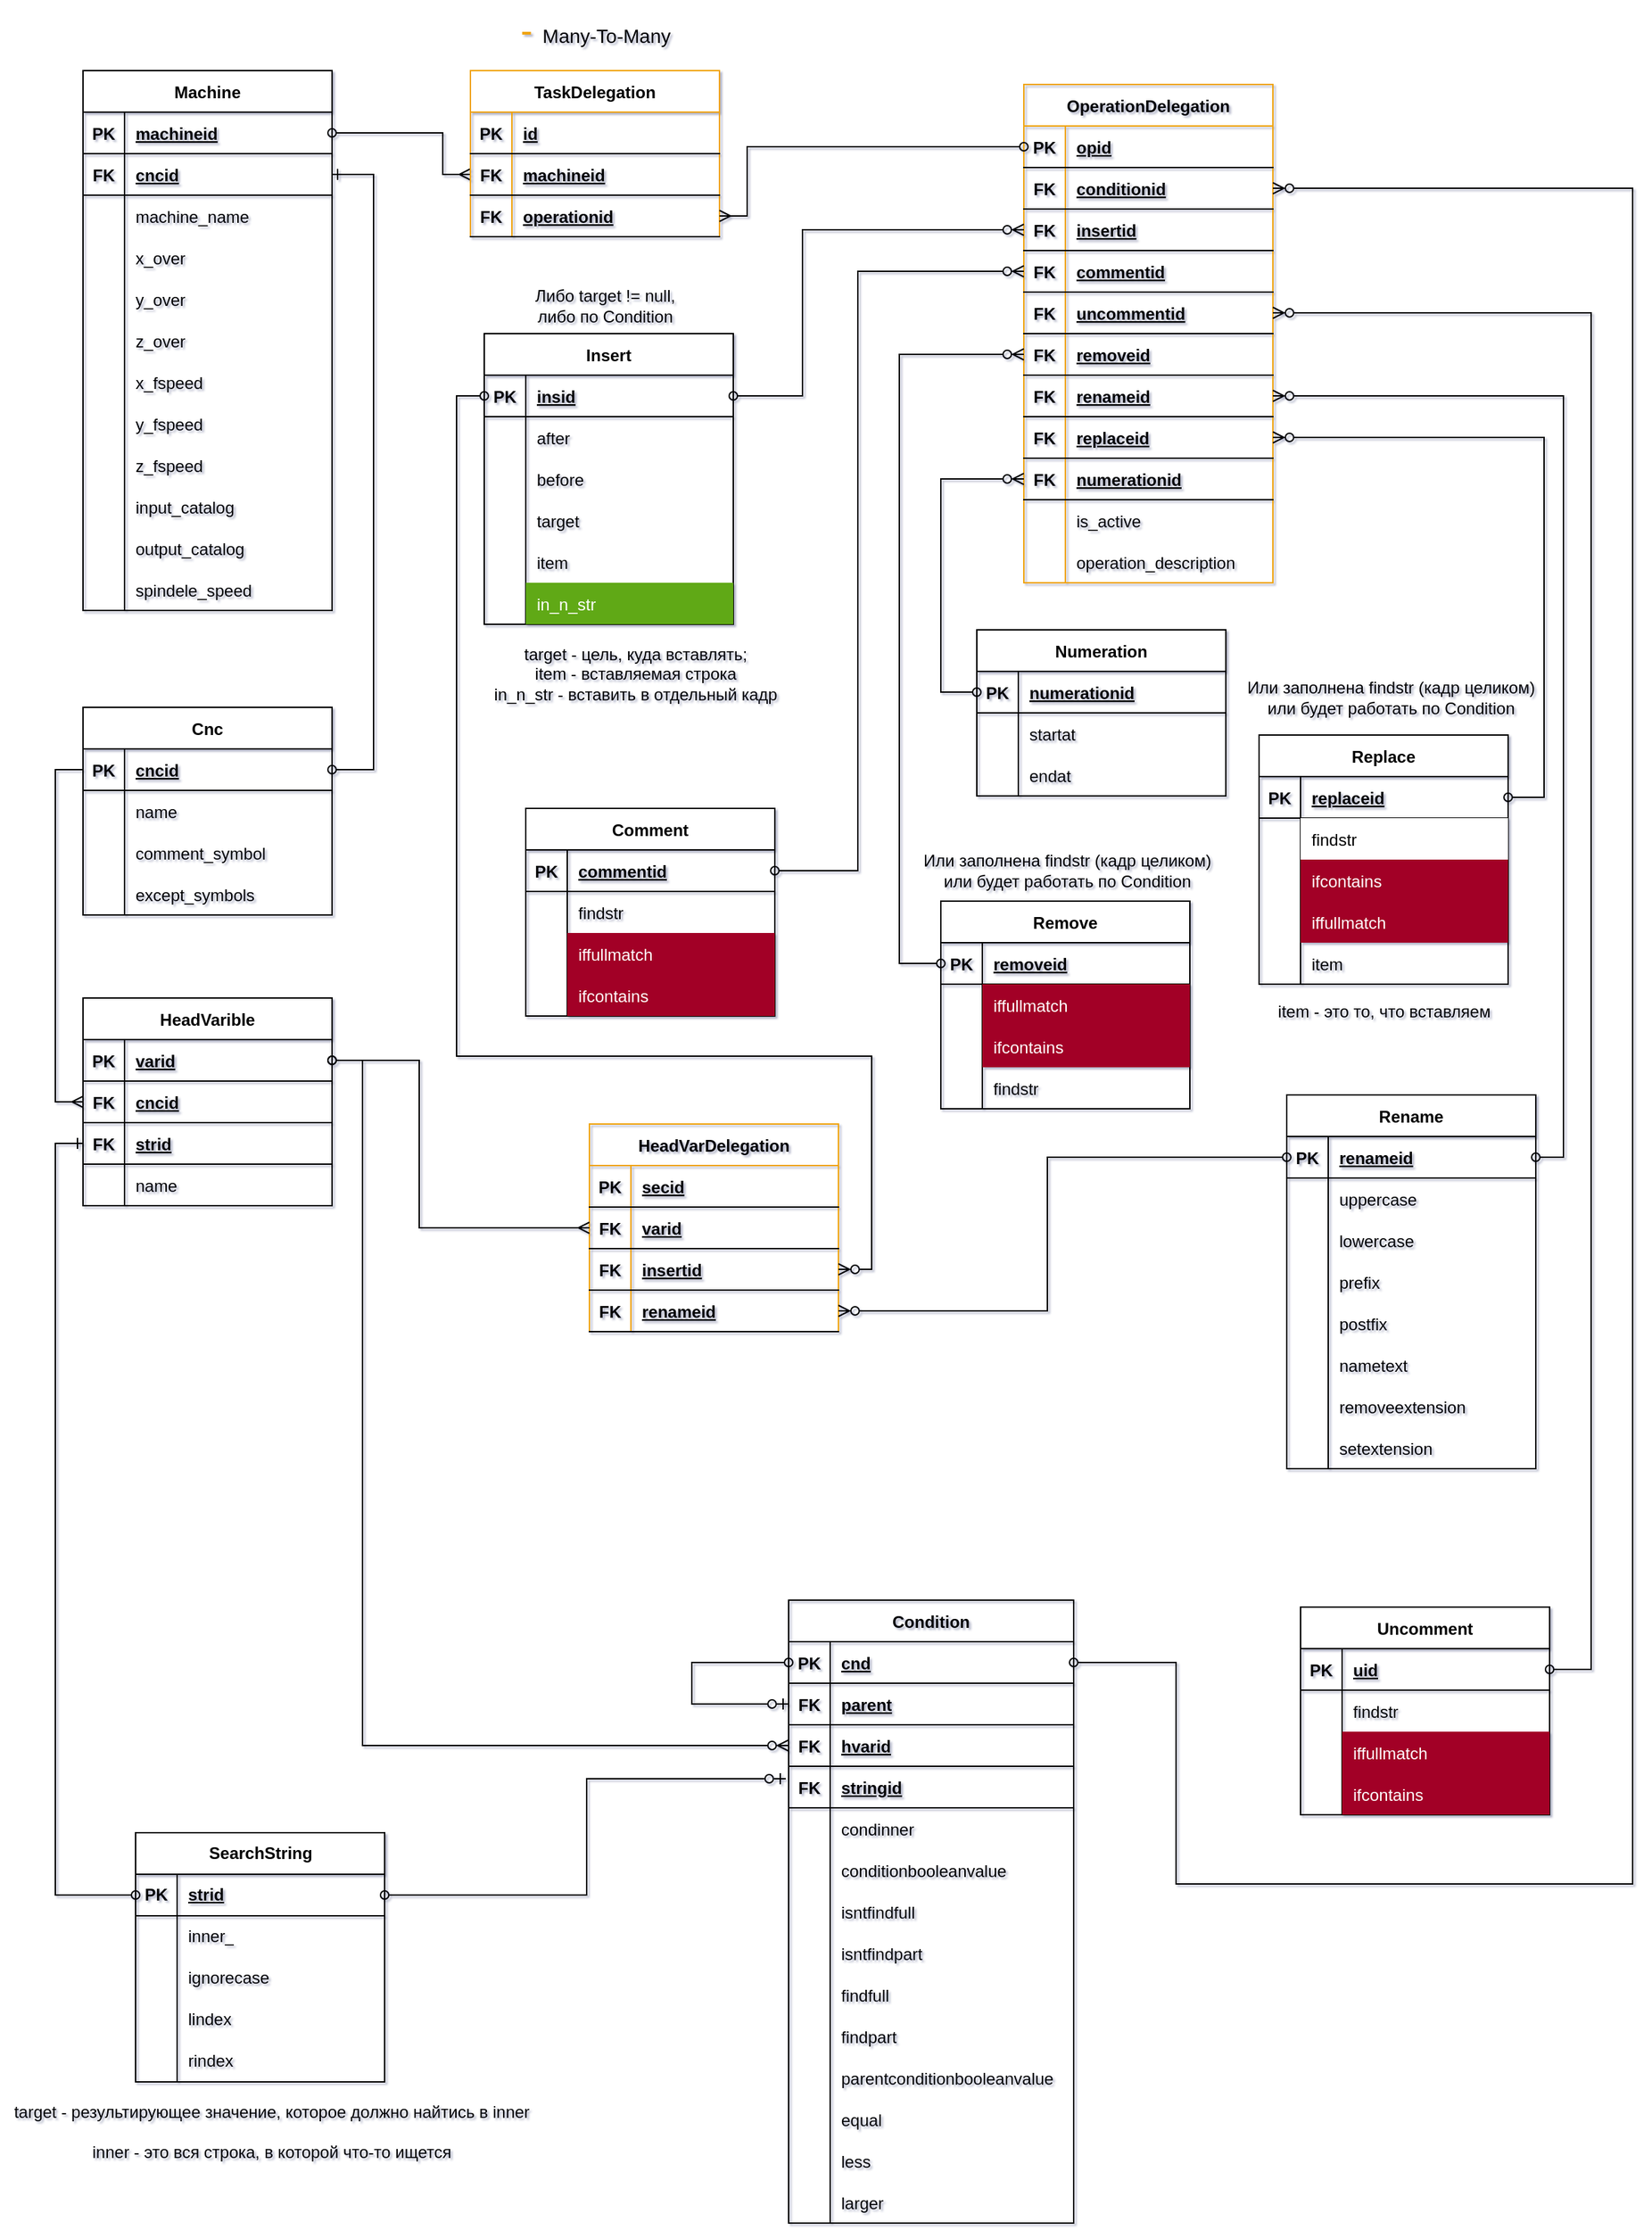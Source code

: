 <mxfile version="21.6.1" type="device">
  <diagram id="R2lEEEUBdFMjLlhIrx00" name="Page-1">
    <mxGraphModel dx="2286" dy="1244" grid="0" gridSize="10" guides="1" tooltips="1" connect="1" arrows="1" fold="1" page="0" pageScale="1" pageWidth="1169" pageHeight="1654" math="0" shadow="1" extFonts="Permanent Marker^https://fonts.googleapis.com/css?family=Permanent+Marker">
      <root>
        <mxCell id="0" />
        <mxCell id="1" parent="0" />
        <mxCell id="IKpsjC66L0pHhskZhx2s-1" value="Machine" style="shape=table;startSize=30;container=1;collapsible=1;childLayout=tableLayout;fixedRows=1;rowLines=0;fontStyle=1;align=center;resizeLast=1;" parent="1" vertex="1">
          <mxGeometry x="30" y="10" width="180" height="390" as="geometry">
            <mxRectangle x="30" y="10" width="80" height="30" as="alternateBounds" />
          </mxGeometry>
        </mxCell>
        <mxCell id="IKpsjC66L0pHhskZhx2s-2" value="" style="shape=tableRow;horizontal=0;startSize=0;swimlaneHead=0;swimlaneBody=0;fillColor=none;collapsible=0;dropTarget=0;points=[[0,0.5],[1,0.5]];portConstraint=eastwest;top=0;left=0;right=0;bottom=1;" parent="IKpsjC66L0pHhskZhx2s-1" vertex="1">
          <mxGeometry y="30" width="180" height="30" as="geometry" />
        </mxCell>
        <mxCell id="IKpsjC66L0pHhskZhx2s-3" value="PK" style="shape=partialRectangle;connectable=0;fillColor=none;top=0;left=0;bottom=0;right=0;fontStyle=1;overflow=hidden;" parent="IKpsjC66L0pHhskZhx2s-2" vertex="1">
          <mxGeometry width="30" height="30" as="geometry">
            <mxRectangle width="30" height="30" as="alternateBounds" />
          </mxGeometry>
        </mxCell>
        <mxCell id="IKpsjC66L0pHhskZhx2s-4" value="machineid" style="shape=partialRectangle;connectable=0;fillColor=none;top=0;left=0;bottom=0;right=0;align=left;spacingLeft=6;fontStyle=5;overflow=hidden;" parent="IKpsjC66L0pHhskZhx2s-2" vertex="1">
          <mxGeometry x="30" width="150" height="30" as="geometry">
            <mxRectangle width="150" height="30" as="alternateBounds" />
          </mxGeometry>
        </mxCell>
        <mxCell id="0e2wznb1LgDLRsZZili7-7" style="shape=tableRow;horizontal=0;startSize=0;swimlaneHead=0;swimlaneBody=0;fillColor=none;collapsible=0;dropTarget=0;points=[[0,0.5],[1,0.5]];portConstraint=eastwest;top=0;left=0;right=0;bottom=1;" parent="IKpsjC66L0pHhskZhx2s-1" vertex="1">
          <mxGeometry y="60" width="180" height="30" as="geometry" />
        </mxCell>
        <mxCell id="0e2wznb1LgDLRsZZili7-8" value="FK" style="shape=partialRectangle;connectable=0;fillColor=none;top=0;left=0;bottom=0;right=0;fontStyle=1;overflow=hidden;" parent="0e2wznb1LgDLRsZZili7-7" vertex="1">
          <mxGeometry width="30" height="30" as="geometry">
            <mxRectangle width="30" height="30" as="alternateBounds" />
          </mxGeometry>
        </mxCell>
        <mxCell id="0e2wznb1LgDLRsZZili7-9" value="cncid" style="shape=partialRectangle;connectable=0;fillColor=none;top=0;left=0;bottom=0;right=0;align=left;spacingLeft=6;fontStyle=5;overflow=hidden;" parent="0e2wznb1LgDLRsZZili7-7" vertex="1">
          <mxGeometry x="30" width="150" height="30" as="geometry">
            <mxRectangle width="150" height="30" as="alternateBounds" />
          </mxGeometry>
        </mxCell>
        <mxCell id="IKpsjC66L0pHhskZhx2s-5" value="" style="shape=tableRow;horizontal=0;startSize=0;swimlaneHead=0;swimlaneBody=0;fillColor=none;collapsible=0;dropTarget=0;points=[[0,0.5],[1,0.5]];portConstraint=eastwest;top=0;left=0;right=0;bottom=0;" parent="IKpsjC66L0pHhskZhx2s-1" vertex="1">
          <mxGeometry y="90" width="180" height="30" as="geometry" />
        </mxCell>
        <mxCell id="IKpsjC66L0pHhskZhx2s-6" value="" style="shape=partialRectangle;connectable=0;fillColor=none;top=0;left=0;bottom=0;right=0;editable=1;overflow=hidden;" parent="IKpsjC66L0pHhskZhx2s-5" vertex="1">
          <mxGeometry width="30" height="30" as="geometry">
            <mxRectangle width="30" height="30" as="alternateBounds" />
          </mxGeometry>
        </mxCell>
        <mxCell id="IKpsjC66L0pHhskZhx2s-7" value="machine_name" style="shape=partialRectangle;connectable=0;fillColor=none;top=0;left=0;bottom=0;right=0;align=left;spacingLeft=6;overflow=hidden;" parent="IKpsjC66L0pHhskZhx2s-5" vertex="1">
          <mxGeometry x="30" width="150" height="30" as="geometry">
            <mxRectangle width="150" height="30" as="alternateBounds" />
          </mxGeometry>
        </mxCell>
        <mxCell id="IKpsjC66L0pHhskZhx2s-8" value="" style="shape=tableRow;horizontal=0;startSize=0;swimlaneHead=0;swimlaneBody=0;fillColor=none;collapsible=0;dropTarget=0;points=[[0,0.5],[1,0.5]];portConstraint=eastwest;top=0;left=0;right=0;bottom=0;" parent="IKpsjC66L0pHhskZhx2s-1" vertex="1">
          <mxGeometry y="120" width="180" height="30" as="geometry" />
        </mxCell>
        <mxCell id="IKpsjC66L0pHhskZhx2s-9" value="" style="shape=partialRectangle;connectable=0;fillColor=none;top=0;left=0;bottom=0;right=0;editable=1;overflow=hidden;" parent="IKpsjC66L0pHhskZhx2s-8" vertex="1">
          <mxGeometry width="30" height="30" as="geometry">
            <mxRectangle width="30" height="30" as="alternateBounds" />
          </mxGeometry>
        </mxCell>
        <mxCell id="IKpsjC66L0pHhskZhx2s-10" value="x_over" style="shape=partialRectangle;connectable=0;fillColor=none;top=0;left=0;bottom=0;right=0;align=left;spacingLeft=6;overflow=hidden;" parent="IKpsjC66L0pHhskZhx2s-8" vertex="1">
          <mxGeometry x="30" width="150" height="30" as="geometry">
            <mxRectangle width="150" height="30" as="alternateBounds" />
          </mxGeometry>
        </mxCell>
        <mxCell id="IKpsjC66L0pHhskZhx2s-11" value="" style="shape=tableRow;horizontal=0;startSize=0;swimlaneHead=0;swimlaneBody=0;fillColor=none;collapsible=0;dropTarget=0;points=[[0,0.5],[1,0.5]];portConstraint=eastwest;top=0;left=0;right=0;bottom=0;" parent="IKpsjC66L0pHhskZhx2s-1" vertex="1">
          <mxGeometry y="150" width="180" height="30" as="geometry" />
        </mxCell>
        <mxCell id="IKpsjC66L0pHhskZhx2s-12" value="" style="shape=partialRectangle;connectable=0;fillColor=none;top=0;left=0;bottom=0;right=0;editable=1;overflow=hidden;" parent="IKpsjC66L0pHhskZhx2s-11" vertex="1">
          <mxGeometry width="30" height="30" as="geometry">
            <mxRectangle width="30" height="30" as="alternateBounds" />
          </mxGeometry>
        </mxCell>
        <mxCell id="IKpsjC66L0pHhskZhx2s-13" value="y_over" style="shape=partialRectangle;connectable=0;fillColor=none;top=0;left=0;bottom=0;right=0;align=left;spacingLeft=6;overflow=hidden;" parent="IKpsjC66L0pHhskZhx2s-11" vertex="1">
          <mxGeometry x="30" width="150" height="30" as="geometry">
            <mxRectangle width="150" height="30" as="alternateBounds" />
          </mxGeometry>
        </mxCell>
        <mxCell id="IKpsjC66L0pHhskZhx2s-20" style="shape=tableRow;horizontal=0;startSize=0;swimlaneHead=0;swimlaneBody=0;fillColor=none;collapsible=0;dropTarget=0;points=[[0,0.5],[1,0.5]];portConstraint=eastwest;top=0;left=0;right=0;bottom=0;" parent="IKpsjC66L0pHhskZhx2s-1" vertex="1">
          <mxGeometry y="180" width="180" height="30" as="geometry" />
        </mxCell>
        <mxCell id="IKpsjC66L0pHhskZhx2s-21" style="shape=partialRectangle;connectable=0;fillColor=none;top=0;left=0;bottom=0;right=0;editable=1;overflow=hidden;" parent="IKpsjC66L0pHhskZhx2s-20" vertex="1">
          <mxGeometry width="30" height="30" as="geometry">
            <mxRectangle width="30" height="30" as="alternateBounds" />
          </mxGeometry>
        </mxCell>
        <mxCell id="IKpsjC66L0pHhskZhx2s-22" value="z_over" style="shape=partialRectangle;connectable=0;fillColor=none;top=0;left=0;bottom=0;right=0;align=left;spacingLeft=6;overflow=hidden;" parent="IKpsjC66L0pHhskZhx2s-20" vertex="1">
          <mxGeometry x="30" width="150" height="30" as="geometry">
            <mxRectangle width="150" height="30" as="alternateBounds" />
          </mxGeometry>
        </mxCell>
        <mxCell id="IKpsjC66L0pHhskZhx2s-17" style="shape=tableRow;horizontal=0;startSize=0;swimlaneHead=0;swimlaneBody=0;fillColor=none;collapsible=0;dropTarget=0;points=[[0,0.5],[1,0.5]];portConstraint=eastwest;top=0;left=0;right=0;bottom=0;" parent="IKpsjC66L0pHhskZhx2s-1" vertex="1">
          <mxGeometry y="210" width="180" height="30" as="geometry" />
        </mxCell>
        <mxCell id="IKpsjC66L0pHhskZhx2s-18" style="shape=partialRectangle;connectable=0;fillColor=none;top=0;left=0;bottom=0;right=0;editable=1;overflow=hidden;" parent="IKpsjC66L0pHhskZhx2s-17" vertex="1">
          <mxGeometry width="30" height="30" as="geometry">
            <mxRectangle width="30" height="30" as="alternateBounds" />
          </mxGeometry>
        </mxCell>
        <mxCell id="IKpsjC66L0pHhskZhx2s-19" value="x_fspeed" style="shape=partialRectangle;connectable=0;fillColor=none;top=0;left=0;bottom=0;right=0;align=left;spacingLeft=6;overflow=hidden;" parent="IKpsjC66L0pHhskZhx2s-17" vertex="1">
          <mxGeometry x="30" width="150" height="30" as="geometry">
            <mxRectangle width="150" height="30" as="alternateBounds" />
          </mxGeometry>
        </mxCell>
        <mxCell id="IKpsjC66L0pHhskZhx2s-14" style="shape=tableRow;horizontal=0;startSize=0;swimlaneHead=0;swimlaneBody=0;fillColor=none;collapsible=0;dropTarget=0;points=[[0,0.5],[1,0.5]];portConstraint=eastwest;top=0;left=0;right=0;bottom=0;" parent="IKpsjC66L0pHhskZhx2s-1" vertex="1">
          <mxGeometry y="240" width="180" height="30" as="geometry" />
        </mxCell>
        <mxCell id="IKpsjC66L0pHhskZhx2s-15" style="shape=partialRectangle;connectable=0;fillColor=none;top=0;left=0;bottom=0;right=0;editable=1;overflow=hidden;" parent="IKpsjC66L0pHhskZhx2s-14" vertex="1">
          <mxGeometry width="30" height="30" as="geometry">
            <mxRectangle width="30" height="30" as="alternateBounds" />
          </mxGeometry>
        </mxCell>
        <mxCell id="IKpsjC66L0pHhskZhx2s-16" value="y_fspeed" style="shape=partialRectangle;connectable=0;fillColor=none;top=0;left=0;bottom=0;right=0;align=left;spacingLeft=6;overflow=hidden;" parent="IKpsjC66L0pHhskZhx2s-14" vertex="1">
          <mxGeometry x="30" width="150" height="30" as="geometry">
            <mxRectangle width="150" height="30" as="alternateBounds" />
          </mxGeometry>
        </mxCell>
        <mxCell id="IKpsjC66L0pHhskZhx2s-23" style="shape=tableRow;horizontal=0;startSize=0;swimlaneHead=0;swimlaneBody=0;fillColor=none;collapsible=0;dropTarget=0;points=[[0,0.5],[1,0.5]];portConstraint=eastwest;top=0;left=0;right=0;bottom=0;" parent="IKpsjC66L0pHhskZhx2s-1" vertex="1">
          <mxGeometry y="270" width="180" height="30" as="geometry" />
        </mxCell>
        <mxCell id="IKpsjC66L0pHhskZhx2s-24" style="shape=partialRectangle;connectable=0;fillColor=none;top=0;left=0;bottom=0;right=0;editable=1;overflow=hidden;" parent="IKpsjC66L0pHhskZhx2s-23" vertex="1">
          <mxGeometry width="30" height="30" as="geometry">
            <mxRectangle width="30" height="30" as="alternateBounds" />
          </mxGeometry>
        </mxCell>
        <mxCell id="IKpsjC66L0pHhskZhx2s-25" value="z_fspeed" style="shape=partialRectangle;connectable=0;fillColor=none;top=0;left=0;bottom=0;right=0;align=left;spacingLeft=6;overflow=hidden;" parent="IKpsjC66L0pHhskZhx2s-23" vertex="1">
          <mxGeometry x="30" width="150" height="30" as="geometry">
            <mxRectangle width="150" height="30" as="alternateBounds" />
          </mxGeometry>
        </mxCell>
        <mxCell id="LJmS7mIBcILiPfm75yMd-13" style="shape=tableRow;horizontal=0;startSize=0;swimlaneHead=0;swimlaneBody=0;fillColor=none;collapsible=0;dropTarget=0;points=[[0,0.5],[1,0.5]];portConstraint=eastwest;top=0;left=0;right=0;bottom=0;" parent="IKpsjC66L0pHhskZhx2s-1" vertex="1">
          <mxGeometry y="300" width="180" height="30" as="geometry" />
        </mxCell>
        <mxCell id="LJmS7mIBcILiPfm75yMd-14" style="shape=partialRectangle;connectable=0;fillColor=none;top=0;left=0;bottom=0;right=0;editable=1;overflow=hidden;" parent="LJmS7mIBcILiPfm75yMd-13" vertex="1">
          <mxGeometry width="30" height="30" as="geometry">
            <mxRectangle width="30" height="30" as="alternateBounds" />
          </mxGeometry>
        </mxCell>
        <mxCell id="LJmS7mIBcILiPfm75yMd-15" value="input_catalog" style="shape=partialRectangle;connectable=0;fillColor=none;top=0;left=0;bottom=0;right=0;align=left;spacingLeft=6;overflow=hidden;" parent="LJmS7mIBcILiPfm75yMd-13" vertex="1">
          <mxGeometry x="30" width="150" height="30" as="geometry">
            <mxRectangle width="150" height="30" as="alternateBounds" />
          </mxGeometry>
        </mxCell>
        <mxCell id="LJmS7mIBcILiPfm75yMd-10" style="shape=tableRow;horizontal=0;startSize=0;swimlaneHead=0;swimlaneBody=0;fillColor=none;collapsible=0;dropTarget=0;points=[[0,0.5],[1,0.5]];portConstraint=eastwest;top=0;left=0;right=0;bottom=0;" parent="IKpsjC66L0pHhskZhx2s-1" vertex="1">
          <mxGeometry y="330" width="180" height="30" as="geometry" />
        </mxCell>
        <mxCell id="LJmS7mIBcILiPfm75yMd-11" style="shape=partialRectangle;connectable=0;fillColor=none;top=0;left=0;bottom=0;right=0;editable=1;overflow=hidden;" parent="LJmS7mIBcILiPfm75yMd-10" vertex="1">
          <mxGeometry width="30" height="30" as="geometry">
            <mxRectangle width="30" height="30" as="alternateBounds" />
          </mxGeometry>
        </mxCell>
        <mxCell id="LJmS7mIBcILiPfm75yMd-12" value="output_catalog" style="shape=partialRectangle;connectable=0;fillColor=none;top=0;left=0;bottom=0;right=0;align=left;spacingLeft=6;overflow=hidden;" parent="LJmS7mIBcILiPfm75yMd-10" vertex="1">
          <mxGeometry x="30" width="150" height="30" as="geometry">
            <mxRectangle width="150" height="30" as="alternateBounds" />
          </mxGeometry>
        </mxCell>
        <mxCell id="2" style="shape=tableRow;horizontal=0;startSize=0;swimlaneHead=0;swimlaneBody=0;fillColor=none;collapsible=0;dropTarget=0;points=[[0,0.5],[1,0.5]];portConstraint=eastwest;top=0;left=0;right=0;bottom=0;" parent="IKpsjC66L0pHhskZhx2s-1" vertex="1">
          <mxGeometry y="360" width="180" height="30" as="geometry" />
        </mxCell>
        <mxCell id="3" style="shape=partialRectangle;connectable=0;fillColor=none;top=0;left=0;bottom=0;right=0;editable=1;overflow=hidden;" parent="2" vertex="1">
          <mxGeometry width="30" height="30" as="geometry">
            <mxRectangle width="30" height="30" as="alternateBounds" />
          </mxGeometry>
        </mxCell>
        <mxCell id="4" value="spindele_speed" style="shape=partialRectangle;connectable=0;fillColor=none;top=0;left=0;bottom=0;right=0;align=left;spacingLeft=6;overflow=hidden;" parent="2" vertex="1">
          <mxGeometry x="30" width="150" height="30" as="geometry">
            <mxRectangle width="150" height="30" as="alternateBounds" />
          </mxGeometry>
        </mxCell>
        <mxCell id="IKpsjC66L0pHhskZhx2s-39" value="OperationDelegation" style="shape=table;startSize=30;container=1;collapsible=1;childLayout=tableLayout;fixedRows=1;rowLines=0;fontStyle=1;align=center;resizeLast=1;fillColor=none;fontColor=default;strokeColor=#F0A30A;" parent="1" vertex="1">
          <mxGeometry x="710" y="20" width="180" height="360" as="geometry">
            <mxRectangle x="710" y="20" width="84" height="30" as="alternateBounds" />
          </mxGeometry>
        </mxCell>
        <mxCell id="IKpsjC66L0pHhskZhx2s-40" value="" style="shape=tableRow;horizontal=0;startSize=0;swimlaneHead=0;swimlaneBody=0;fillColor=none;collapsible=0;dropTarget=0;points=[[0,0.5],[1,0.5]];portConstraint=eastwest;top=0;left=0;right=0;bottom=1;" parent="IKpsjC66L0pHhskZhx2s-39" vertex="1">
          <mxGeometry y="30" width="180" height="30" as="geometry" />
        </mxCell>
        <mxCell id="IKpsjC66L0pHhskZhx2s-41" value="PK" style="shape=partialRectangle;connectable=0;fillColor=none;top=0;left=0;bottom=0;right=0;fontStyle=1;overflow=hidden;" parent="IKpsjC66L0pHhskZhx2s-40" vertex="1">
          <mxGeometry width="30" height="30" as="geometry">
            <mxRectangle width="30" height="30" as="alternateBounds" />
          </mxGeometry>
        </mxCell>
        <mxCell id="IKpsjC66L0pHhskZhx2s-42" value="opid" style="shape=partialRectangle;connectable=0;fillColor=none;top=0;left=0;bottom=0;right=0;align=left;spacingLeft=6;fontStyle=5;overflow=hidden;" parent="IKpsjC66L0pHhskZhx2s-40" vertex="1">
          <mxGeometry x="30" width="150" height="30" as="geometry">
            <mxRectangle width="150" height="30" as="alternateBounds" />
          </mxGeometry>
        </mxCell>
        <mxCell id="n2N9vjFzIXpI3pFqYauL-30" style="shape=tableRow;horizontal=0;startSize=0;swimlaneHead=0;swimlaneBody=0;fillColor=none;collapsible=0;dropTarget=0;points=[[0,0.5],[1,0.5]];portConstraint=eastwest;top=0;left=0;right=0;bottom=1;" parent="IKpsjC66L0pHhskZhx2s-39" vertex="1">
          <mxGeometry y="60" width="180" height="30" as="geometry" />
        </mxCell>
        <mxCell id="n2N9vjFzIXpI3pFqYauL-31" value="FK" style="shape=partialRectangle;connectable=0;fillColor=none;top=0;left=0;bottom=0;right=0;fontStyle=1;overflow=hidden;" parent="n2N9vjFzIXpI3pFqYauL-30" vertex="1">
          <mxGeometry width="30" height="30" as="geometry">
            <mxRectangle width="30" height="30" as="alternateBounds" />
          </mxGeometry>
        </mxCell>
        <mxCell id="n2N9vjFzIXpI3pFqYauL-32" value="conditionid" style="shape=partialRectangle;connectable=0;fillColor=none;top=0;left=0;bottom=0;right=0;align=left;spacingLeft=6;fontStyle=5;overflow=hidden;" parent="n2N9vjFzIXpI3pFqYauL-30" vertex="1">
          <mxGeometry x="30" width="150" height="30" as="geometry">
            <mxRectangle width="150" height="30" as="alternateBounds" />
          </mxGeometry>
        </mxCell>
        <mxCell id="UpJay6in-v6-4qdNT6L6-69" style="shape=tableRow;horizontal=0;startSize=0;swimlaneHead=0;swimlaneBody=0;fillColor=none;collapsible=0;dropTarget=0;points=[[0,0.5],[1,0.5]];portConstraint=eastwest;top=0;left=0;right=0;bottom=1;" parent="IKpsjC66L0pHhskZhx2s-39" vertex="1">
          <mxGeometry y="90" width="180" height="30" as="geometry" />
        </mxCell>
        <mxCell id="UpJay6in-v6-4qdNT6L6-70" value="FK" style="shape=partialRectangle;connectable=0;fillColor=none;top=0;left=0;bottom=0;right=0;fontStyle=1;overflow=hidden;" parent="UpJay6in-v6-4qdNT6L6-69" vertex="1">
          <mxGeometry width="30" height="30" as="geometry">
            <mxRectangle width="30" height="30" as="alternateBounds" />
          </mxGeometry>
        </mxCell>
        <mxCell id="UpJay6in-v6-4qdNT6L6-71" value="insertid" style="shape=partialRectangle;connectable=0;fillColor=none;top=0;left=0;bottom=0;right=0;align=left;spacingLeft=6;fontStyle=5;overflow=hidden;" parent="UpJay6in-v6-4qdNT6L6-69" vertex="1">
          <mxGeometry x="30" width="150" height="30" as="geometry">
            <mxRectangle width="150" height="30" as="alternateBounds" />
          </mxGeometry>
        </mxCell>
        <mxCell id="UpJay6in-v6-4qdNT6L6-66" style="shape=tableRow;horizontal=0;startSize=0;swimlaneHead=0;swimlaneBody=0;fillColor=none;collapsible=0;dropTarget=0;points=[[0,0.5],[1,0.5]];portConstraint=eastwest;top=0;left=0;right=0;bottom=1;" parent="IKpsjC66L0pHhskZhx2s-39" vertex="1">
          <mxGeometry y="120" width="180" height="30" as="geometry" />
        </mxCell>
        <mxCell id="UpJay6in-v6-4qdNT6L6-67" value="FK" style="shape=partialRectangle;connectable=0;fillColor=none;top=0;left=0;bottom=0;right=0;fontStyle=1;overflow=hidden;" parent="UpJay6in-v6-4qdNT6L6-66" vertex="1">
          <mxGeometry width="30" height="30" as="geometry">
            <mxRectangle width="30" height="30" as="alternateBounds" />
          </mxGeometry>
        </mxCell>
        <mxCell id="UpJay6in-v6-4qdNT6L6-68" value="commentid" style="shape=partialRectangle;connectable=0;fillColor=none;top=0;left=0;bottom=0;right=0;align=left;spacingLeft=6;fontStyle=5;overflow=hidden;" parent="UpJay6in-v6-4qdNT6L6-66" vertex="1">
          <mxGeometry x="30" width="150" height="30" as="geometry">
            <mxRectangle width="150" height="30" as="alternateBounds" />
          </mxGeometry>
        </mxCell>
        <mxCell id="mXzhMzSOGWc84XvhZ1BM-70" style="shape=tableRow;horizontal=0;startSize=0;swimlaneHead=0;swimlaneBody=0;fillColor=none;collapsible=0;dropTarget=0;points=[[0,0.5],[1,0.5]];portConstraint=eastwest;top=0;left=0;right=0;bottom=1;" parent="IKpsjC66L0pHhskZhx2s-39" vertex="1">
          <mxGeometry y="150" width="180" height="30" as="geometry" />
        </mxCell>
        <mxCell id="mXzhMzSOGWc84XvhZ1BM-71" value="FK" style="shape=partialRectangle;connectable=0;fillColor=none;top=0;left=0;bottom=0;right=0;fontStyle=1;overflow=hidden;" parent="mXzhMzSOGWc84XvhZ1BM-70" vertex="1">
          <mxGeometry width="30" height="30" as="geometry">
            <mxRectangle width="30" height="30" as="alternateBounds" />
          </mxGeometry>
        </mxCell>
        <mxCell id="mXzhMzSOGWc84XvhZ1BM-72" value="uncommentid" style="shape=partialRectangle;connectable=0;fillColor=none;top=0;left=0;bottom=0;right=0;align=left;spacingLeft=6;fontStyle=5;overflow=hidden;" parent="mXzhMzSOGWc84XvhZ1BM-70" vertex="1">
          <mxGeometry x="30" width="150" height="30" as="geometry">
            <mxRectangle width="150" height="30" as="alternateBounds" />
          </mxGeometry>
        </mxCell>
        <mxCell id="mXzhMzSOGWc84XvhZ1BM-67" style="shape=tableRow;horizontal=0;startSize=0;swimlaneHead=0;swimlaneBody=0;fillColor=none;collapsible=0;dropTarget=0;points=[[0,0.5],[1,0.5]];portConstraint=eastwest;top=0;left=0;right=0;bottom=1;" parent="IKpsjC66L0pHhskZhx2s-39" vertex="1">
          <mxGeometry y="180" width="180" height="30" as="geometry" />
        </mxCell>
        <mxCell id="mXzhMzSOGWc84XvhZ1BM-68" value="FK" style="shape=partialRectangle;connectable=0;fillColor=none;top=0;left=0;bottom=0;right=0;fontStyle=1;overflow=hidden;" parent="mXzhMzSOGWc84XvhZ1BM-67" vertex="1">
          <mxGeometry width="30" height="30" as="geometry">
            <mxRectangle width="30" height="30" as="alternateBounds" />
          </mxGeometry>
        </mxCell>
        <mxCell id="mXzhMzSOGWc84XvhZ1BM-69" value="removeid" style="shape=partialRectangle;connectable=0;fillColor=none;top=0;left=0;bottom=0;right=0;align=left;spacingLeft=6;fontStyle=5;overflow=hidden;" parent="mXzhMzSOGWc84XvhZ1BM-67" vertex="1">
          <mxGeometry x="30" width="150" height="30" as="geometry">
            <mxRectangle width="150" height="30" as="alternateBounds" />
          </mxGeometry>
        </mxCell>
        <mxCell id="mXzhMzSOGWc84XvhZ1BM-64" style="shape=tableRow;horizontal=0;startSize=0;swimlaneHead=0;swimlaneBody=0;fillColor=none;collapsible=0;dropTarget=0;points=[[0,0.5],[1,0.5]];portConstraint=eastwest;top=0;left=0;right=0;bottom=1;" parent="IKpsjC66L0pHhskZhx2s-39" vertex="1">
          <mxGeometry y="210" width="180" height="30" as="geometry" />
        </mxCell>
        <mxCell id="mXzhMzSOGWc84XvhZ1BM-65" value="FK" style="shape=partialRectangle;connectable=0;fillColor=none;top=0;left=0;bottom=0;right=0;fontStyle=1;overflow=hidden;" parent="mXzhMzSOGWc84XvhZ1BM-64" vertex="1">
          <mxGeometry width="30" height="30" as="geometry">
            <mxRectangle width="30" height="30" as="alternateBounds" />
          </mxGeometry>
        </mxCell>
        <mxCell id="mXzhMzSOGWc84XvhZ1BM-66" value="renameid" style="shape=partialRectangle;connectable=0;fillColor=none;top=0;left=0;bottom=0;right=0;align=left;spacingLeft=6;fontStyle=5;overflow=hidden;" parent="mXzhMzSOGWc84XvhZ1BM-64" vertex="1">
          <mxGeometry x="30" width="150" height="30" as="geometry">
            <mxRectangle width="150" height="30" as="alternateBounds" />
          </mxGeometry>
        </mxCell>
        <mxCell id="mXzhMzSOGWc84XvhZ1BM-61" style="shape=tableRow;horizontal=0;startSize=0;swimlaneHead=0;swimlaneBody=0;fillColor=none;collapsible=0;dropTarget=0;points=[[0,0.5],[1,0.5]];portConstraint=eastwest;top=0;left=0;right=0;bottom=1;" parent="IKpsjC66L0pHhskZhx2s-39" vertex="1">
          <mxGeometry y="240" width="180" height="30" as="geometry" />
        </mxCell>
        <mxCell id="mXzhMzSOGWc84XvhZ1BM-62" value="FK" style="shape=partialRectangle;connectable=0;fillColor=none;top=0;left=0;bottom=0;right=0;fontStyle=1;overflow=hidden;" parent="mXzhMzSOGWc84XvhZ1BM-61" vertex="1">
          <mxGeometry width="30" height="30" as="geometry">
            <mxRectangle width="30" height="30" as="alternateBounds" />
          </mxGeometry>
        </mxCell>
        <mxCell id="mXzhMzSOGWc84XvhZ1BM-63" value="replaceid" style="shape=partialRectangle;connectable=0;fillColor=none;top=0;left=0;bottom=0;right=0;align=left;spacingLeft=6;fontStyle=5;overflow=hidden;" parent="mXzhMzSOGWc84XvhZ1BM-61" vertex="1">
          <mxGeometry x="30" width="150" height="30" as="geometry">
            <mxRectangle width="150" height="30" as="alternateBounds" />
          </mxGeometry>
        </mxCell>
        <mxCell id="mXzhMzSOGWc84XvhZ1BM-84" style="shape=tableRow;horizontal=0;startSize=0;swimlaneHead=0;swimlaneBody=0;fillColor=none;collapsible=0;dropTarget=0;points=[[0,0.5],[1,0.5]];portConstraint=eastwest;top=0;left=0;right=0;bottom=1;" parent="IKpsjC66L0pHhskZhx2s-39" vertex="1">
          <mxGeometry y="270" width="180" height="30" as="geometry" />
        </mxCell>
        <mxCell id="mXzhMzSOGWc84XvhZ1BM-85" value="FK" style="shape=partialRectangle;connectable=0;fillColor=none;top=0;left=0;bottom=0;right=0;fontStyle=1;overflow=hidden;" parent="mXzhMzSOGWc84XvhZ1BM-84" vertex="1">
          <mxGeometry width="30" height="30" as="geometry">
            <mxRectangle width="30" height="30" as="alternateBounds" />
          </mxGeometry>
        </mxCell>
        <mxCell id="mXzhMzSOGWc84XvhZ1BM-86" value="numerationid" style="shape=partialRectangle;connectable=0;fillColor=none;top=0;left=0;bottom=0;right=0;align=left;spacingLeft=6;fontStyle=5;overflow=hidden;" parent="mXzhMzSOGWc84XvhZ1BM-84" vertex="1">
          <mxGeometry x="30" width="150" height="30" as="geometry">
            <mxRectangle width="150" height="30" as="alternateBounds" />
          </mxGeometry>
        </mxCell>
        <mxCell id="z9merJxn7PShR9UIkb8S-1" style="shape=tableRow;horizontal=0;startSize=0;swimlaneHead=0;swimlaneBody=0;fillColor=none;collapsible=0;dropTarget=0;points=[[0,0.5],[1,0.5]];portConstraint=eastwest;top=0;left=0;right=0;bottom=0;" parent="IKpsjC66L0pHhskZhx2s-39" vertex="1">
          <mxGeometry y="300" width="180" height="30" as="geometry" />
        </mxCell>
        <mxCell id="z9merJxn7PShR9UIkb8S-2" style="shape=partialRectangle;connectable=0;fillColor=none;top=0;left=0;bottom=0;right=0;editable=1;overflow=hidden;" parent="z9merJxn7PShR9UIkb8S-1" vertex="1">
          <mxGeometry width="30" height="30" as="geometry">
            <mxRectangle width="30" height="30" as="alternateBounds" />
          </mxGeometry>
        </mxCell>
        <mxCell id="z9merJxn7PShR9UIkb8S-3" value="is_active" style="shape=partialRectangle;connectable=0;fillColor=none;top=0;left=0;bottom=0;right=0;align=left;spacingLeft=6;overflow=hidden;" parent="z9merJxn7PShR9UIkb8S-1" vertex="1">
          <mxGeometry x="30" width="150" height="30" as="geometry">
            <mxRectangle width="150" height="30" as="alternateBounds" />
          </mxGeometry>
        </mxCell>
        <mxCell id="IKpsjC66L0pHhskZhx2s-43" value="" style="shape=tableRow;horizontal=0;startSize=0;swimlaneHead=0;swimlaneBody=0;fillColor=none;collapsible=0;dropTarget=0;points=[[0,0.5],[1,0.5]];portConstraint=eastwest;top=0;left=0;right=0;bottom=0;" parent="IKpsjC66L0pHhskZhx2s-39" vertex="1">
          <mxGeometry y="330" width="180" height="30" as="geometry" />
        </mxCell>
        <mxCell id="IKpsjC66L0pHhskZhx2s-44" value="" style="shape=partialRectangle;connectable=0;fillColor=none;top=0;left=0;bottom=0;right=0;editable=1;overflow=hidden;" parent="IKpsjC66L0pHhskZhx2s-43" vertex="1">
          <mxGeometry width="30" height="30" as="geometry">
            <mxRectangle width="30" height="30" as="alternateBounds" />
          </mxGeometry>
        </mxCell>
        <mxCell id="IKpsjC66L0pHhskZhx2s-45" value="operation_description" style="shape=partialRectangle;connectable=0;fillColor=none;top=0;left=0;bottom=0;right=0;align=left;spacingLeft=6;overflow=hidden;" parent="IKpsjC66L0pHhskZhx2s-43" vertex="1">
          <mxGeometry x="30" width="150" height="30" as="geometry">
            <mxRectangle width="150" height="30" as="alternateBounds" />
          </mxGeometry>
        </mxCell>
        <mxCell id="IKpsjC66L0pHhskZhx2s-107" style="edgeStyle=orthogonalEdgeStyle;rounded=0;orthogonalLoop=1;jettySize=auto;html=1;exitX=1;exitY=0.5;exitDx=0;exitDy=0;endArrow=ERmany;endFill=0;startArrow=oval;startFill=0;entryX=0;entryY=0.5;entryDx=0;entryDy=0;" parent="1" source="IKpsjC66L0pHhskZhx2s-2" target="UpJay6in-v6-4qdNT6L6-17" edge="1">
          <mxGeometry relative="1" as="geometry">
            <mxPoint x="510" y="40" as="targetPoint" />
            <Array as="points">
              <mxPoint x="290" y="55" />
              <mxPoint x="290" y="85" />
            </Array>
          </mxGeometry>
        </mxCell>
        <mxCell id="UpJay6in-v6-4qdNT6L6-4" value="TaskDelegation" style="shape=table;startSize=30;container=1;collapsible=1;childLayout=tableLayout;fixedRows=1;rowLines=0;fontStyle=1;align=center;resizeLast=1;strokeColor=#F0A30A;" parent="1" vertex="1">
          <mxGeometry x="310" y="10" width="180" height="120" as="geometry">
            <mxRectangle x="310" y="10" width="120" height="30" as="alternateBounds" />
          </mxGeometry>
        </mxCell>
        <mxCell id="UpJay6in-v6-4qdNT6L6-5" value="" style="shape=tableRow;horizontal=0;startSize=0;swimlaneHead=0;swimlaneBody=0;fillColor=none;collapsible=0;dropTarget=0;points=[[0,0.5],[1,0.5]];portConstraint=eastwest;top=0;left=0;right=0;bottom=1;" parent="UpJay6in-v6-4qdNT6L6-4" vertex="1">
          <mxGeometry y="30" width="180" height="30" as="geometry" />
        </mxCell>
        <mxCell id="UpJay6in-v6-4qdNT6L6-6" value="PK" style="shape=partialRectangle;connectable=0;fillColor=none;top=0;left=0;bottom=0;right=0;fontStyle=1;overflow=hidden;" parent="UpJay6in-v6-4qdNT6L6-5" vertex="1">
          <mxGeometry width="30" height="30" as="geometry">
            <mxRectangle width="30" height="30" as="alternateBounds" />
          </mxGeometry>
        </mxCell>
        <mxCell id="UpJay6in-v6-4qdNT6L6-7" value="id" style="shape=partialRectangle;connectable=0;fillColor=none;top=0;left=0;bottom=0;right=0;align=left;spacingLeft=6;fontStyle=5;overflow=hidden;" parent="UpJay6in-v6-4qdNT6L6-5" vertex="1">
          <mxGeometry x="30" width="150" height="30" as="geometry">
            <mxRectangle width="150" height="30" as="alternateBounds" />
          </mxGeometry>
        </mxCell>
        <mxCell id="UpJay6in-v6-4qdNT6L6-17" style="shape=tableRow;horizontal=0;startSize=0;swimlaneHead=0;swimlaneBody=0;fillColor=none;collapsible=0;dropTarget=0;points=[[0,0.5],[1,0.5]];portConstraint=eastwest;top=0;left=0;right=0;bottom=1;" parent="UpJay6in-v6-4qdNT6L6-4" vertex="1">
          <mxGeometry y="60" width="180" height="30" as="geometry" />
        </mxCell>
        <mxCell id="UpJay6in-v6-4qdNT6L6-18" value="FK" style="shape=partialRectangle;connectable=0;fillColor=none;top=0;left=0;bottom=0;right=0;fontStyle=1;overflow=hidden;" parent="UpJay6in-v6-4qdNT6L6-17" vertex="1">
          <mxGeometry width="30" height="30" as="geometry">
            <mxRectangle width="30" height="30" as="alternateBounds" />
          </mxGeometry>
        </mxCell>
        <mxCell id="UpJay6in-v6-4qdNT6L6-19" value="machineid" style="shape=partialRectangle;connectable=0;fillColor=none;top=0;left=0;bottom=0;right=0;align=left;spacingLeft=6;fontStyle=5;overflow=hidden;" parent="UpJay6in-v6-4qdNT6L6-17" vertex="1">
          <mxGeometry x="30" width="150" height="30" as="geometry">
            <mxRectangle width="150" height="30" as="alternateBounds" />
          </mxGeometry>
        </mxCell>
        <mxCell id="UpJay6in-v6-4qdNT6L6-21" style="shape=tableRow;horizontal=0;startSize=0;swimlaneHead=0;swimlaneBody=0;fillColor=none;collapsible=0;dropTarget=0;points=[[0,0.5],[1,0.5]];portConstraint=eastwest;top=0;left=0;right=0;bottom=1;" parent="UpJay6in-v6-4qdNT6L6-4" vertex="1">
          <mxGeometry y="90" width="180" height="30" as="geometry" />
        </mxCell>
        <mxCell id="UpJay6in-v6-4qdNT6L6-22" value="FK" style="shape=partialRectangle;connectable=0;fillColor=none;top=0;left=0;bottom=0;right=0;fontStyle=1;overflow=hidden;" parent="UpJay6in-v6-4qdNT6L6-21" vertex="1">
          <mxGeometry width="30" height="30" as="geometry">
            <mxRectangle width="30" height="30" as="alternateBounds" />
          </mxGeometry>
        </mxCell>
        <mxCell id="UpJay6in-v6-4qdNT6L6-23" value="operationid" style="shape=partialRectangle;connectable=0;fillColor=none;top=0;left=0;bottom=0;right=0;align=left;spacingLeft=6;fontStyle=5;overflow=hidden;" parent="UpJay6in-v6-4qdNT6L6-21" vertex="1">
          <mxGeometry x="30" width="150" height="30" as="geometry">
            <mxRectangle width="150" height="30" as="alternateBounds" />
          </mxGeometry>
        </mxCell>
        <mxCell id="UpJay6in-v6-4qdNT6L6-20" style="edgeStyle=orthogonalEdgeStyle;rounded=0;orthogonalLoop=1;jettySize=auto;html=1;exitX=0;exitY=0.5;exitDx=0;exitDy=0;entryX=1;entryY=0.5;entryDx=0;entryDy=0;endArrow=ERmany;endFill=0;startArrow=oval;startFill=0;" parent="1" target="UpJay6in-v6-4qdNT6L6-5" edge="1">
          <mxGeometry relative="1" as="geometry" />
        </mxCell>
        <mxCell id="UpJay6in-v6-4qdNT6L6-24" value="Insert" style="shape=table;startSize=30;container=1;collapsible=1;childLayout=tableLayout;fixedRows=1;rowLines=0;fontStyle=1;align=center;resizeLast=1;" parent="1" vertex="1">
          <mxGeometry x="320" y="200" width="180" height="210" as="geometry">
            <mxRectangle x="320" y="200" width="70" height="30" as="alternateBounds" />
          </mxGeometry>
        </mxCell>
        <mxCell id="UpJay6in-v6-4qdNT6L6-25" value="" style="shape=tableRow;horizontal=0;startSize=0;swimlaneHead=0;swimlaneBody=0;fillColor=none;collapsible=0;dropTarget=0;points=[[0,0.5],[1,0.5]];portConstraint=eastwest;top=0;left=0;right=0;bottom=1;" parent="UpJay6in-v6-4qdNT6L6-24" vertex="1">
          <mxGeometry y="30" width="180" height="30" as="geometry" />
        </mxCell>
        <mxCell id="UpJay6in-v6-4qdNT6L6-26" value="PK" style="shape=partialRectangle;connectable=0;fillColor=none;top=0;left=0;bottom=0;right=0;fontStyle=1;overflow=hidden;" parent="UpJay6in-v6-4qdNT6L6-25" vertex="1">
          <mxGeometry width="30" height="30" as="geometry">
            <mxRectangle width="30" height="30" as="alternateBounds" />
          </mxGeometry>
        </mxCell>
        <mxCell id="UpJay6in-v6-4qdNT6L6-27" value="insid" style="shape=partialRectangle;connectable=0;fillColor=none;top=0;left=0;bottom=0;right=0;align=left;spacingLeft=6;fontStyle=5;overflow=hidden;" parent="UpJay6in-v6-4qdNT6L6-25" vertex="1">
          <mxGeometry x="30" width="150" height="30" as="geometry">
            <mxRectangle width="150" height="30" as="alternateBounds" />
          </mxGeometry>
        </mxCell>
        <mxCell id="UpJay6in-v6-4qdNT6L6-28" value="" style="shape=tableRow;horizontal=0;startSize=0;swimlaneHead=0;swimlaneBody=0;fillColor=none;collapsible=0;dropTarget=0;points=[[0,0.5],[1,0.5]];portConstraint=eastwest;top=0;left=0;right=0;bottom=0;" parent="UpJay6in-v6-4qdNT6L6-24" vertex="1">
          <mxGeometry y="60" width="180" height="30" as="geometry" />
        </mxCell>
        <mxCell id="UpJay6in-v6-4qdNT6L6-29" value="" style="shape=partialRectangle;connectable=0;fillColor=none;top=0;left=0;bottom=0;right=0;editable=1;overflow=hidden;" parent="UpJay6in-v6-4qdNT6L6-28" vertex="1">
          <mxGeometry width="30" height="30" as="geometry">
            <mxRectangle width="30" height="30" as="alternateBounds" />
          </mxGeometry>
        </mxCell>
        <mxCell id="UpJay6in-v6-4qdNT6L6-30" value="after" style="shape=partialRectangle;connectable=0;fillColor=none;top=0;left=0;bottom=0;right=0;align=left;spacingLeft=6;overflow=hidden;" parent="UpJay6in-v6-4qdNT6L6-28" vertex="1">
          <mxGeometry x="30" width="150" height="30" as="geometry">
            <mxRectangle width="150" height="30" as="alternateBounds" />
          </mxGeometry>
        </mxCell>
        <mxCell id="5" style="shape=tableRow;horizontal=0;startSize=0;swimlaneHead=0;swimlaneBody=0;fillColor=none;collapsible=0;dropTarget=0;points=[[0,0.5],[1,0.5]];portConstraint=eastwest;top=0;left=0;right=0;bottom=0;" parent="UpJay6in-v6-4qdNT6L6-24" vertex="1">
          <mxGeometry y="90" width="180" height="30" as="geometry" />
        </mxCell>
        <mxCell id="6" style="shape=partialRectangle;connectable=0;fillColor=none;top=0;left=0;bottom=0;right=0;editable=1;overflow=hidden;" parent="5" vertex="1">
          <mxGeometry width="30" height="30" as="geometry">
            <mxRectangle width="30" height="30" as="alternateBounds" />
          </mxGeometry>
        </mxCell>
        <mxCell id="7" value="before" style="shape=partialRectangle;connectable=0;fillColor=none;top=0;left=0;bottom=0;right=0;align=left;spacingLeft=6;overflow=hidden;" parent="5" vertex="1">
          <mxGeometry x="30" width="150" height="30" as="geometry">
            <mxRectangle width="150" height="30" as="alternateBounds" />
          </mxGeometry>
        </mxCell>
        <mxCell id="UpJay6in-v6-4qdNT6L6-31" value="" style="shape=tableRow;horizontal=0;startSize=0;swimlaneHead=0;swimlaneBody=0;fillColor=none;collapsible=0;dropTarget=0;points=[[0,0.5],[1,0.5]];portConstraint=eastwest;top=0;left=0;right=0;bottom=0;" parent="UpJay6in-v6-4qdNT6L6-24" vertex="1">
          <mxGeometry y="120" width="180" height="30" as="geometry" />
        </mxCell>
        <mxCell id="UpJay6in-v6-4qdNT6L6-32" value="" style="shape=partialRectangle;connectable=0;fillColor=none;top=0;left=0;bottom=0;right=0;editable=1;overflow=hidden;" parent="UpJay6in-v6-4qdNT6L6-31" vertex="1">
          <mxGeometry width="30" height="30" as="geometry">
            <mxRectangle width="30" height="30" as="alternateBounds" />
          </mxGeometry>
        </mxCell>
        <mxCell id="UpJay6in-v6-4qdNT6L6-33" value="target" style="shape=partialRectangle;connectable=0;fillColor=none;top=0;left=0;bottom=0;right=0;align=left;spacingLeft=6;overflow=hidden;" parent="UpJay6in-v6-4qdNT6L6-31" vertex="1">
          <mxGeometry x="30" width="150" height="30" as="geometry">
            <mxRectangle width="150" height="30" as="alternateBounds" />
          </mxGeometry>
        </mxCell>
        <mxCell id="UpJay6in-v6-4qdNT6L6-34" value="" style="shape=tableRow;horizontal=0;startSize=0;swimlaneHead=0;swimlaneBody=0;fillColor=none;collapsible=0;dropTarget=0;points=[[0,0.5],[1,0.5]];portConstraint=eastwest;top=0;left=0;right=0;bottom=0;" parent="UpJay6in-v6-4qdNT6L6-24" vertex="1">
          <mxGeometry y="150" width="180" height="30" as="geometry" />
        </mxCell>
        <mxCell id="UpJay6in-v6-4qdNT6L6-35" value="" style="shape=partialRectangle;connectable=0;fillColor=none;top=0;left=0;bottom=0;right=0;editable=1;overflow=hidden;" parent="UpJay6in-v6-4qdNT6L6-34" vertex="1">
          <mxGeometry width="30" height="30" as="geometry">
            <mxRectangle width="30" height="30" as="alternateBounds" />
          </mxGeometry>
        </mxCell>
        <mxCell id="UpJay6in-v6-4qdNT6L6-36" value="item" style="shape=partialRectangle;connectable=0;fillColor=none;top=0;left=0;bottom=0;right=0;align=left;spacingLeft=6;overflow=hidden;" parent="UpJay6in-v6-4qdNT6L6-34" vertex="1">
          <mxGeometry x="30" width="150" height="30" as="geometry">
            <mxRectangle width="150" height="30" as="alternateBounds" />
          </mxGeometry>
        </mxCell>
        <mxCell id="visUrOigo5kWB4Y3H2i5-21" style="shape=tableRow;horizontal=0;startSize=0;swimlaneHead=0;swimlaneBody=0;fillColor=none;collapsible=0;dropTarget=0;points=[[0,0.5],[1,0.5]];portConstraint=eastwest;top=0;left=0;right=0;bottom=0;" parent="UpJay6in-v6-4qdNT6L6-24" vertex="1">
          <mxGeometry y="180" width="180" height="30" as="geometry" />
        </mxCell>
        <mxCell id="visUrOigo5kWB4Y3H2i5-22" style="shape=partialRectangle;connectable=0;fillColor=none;top=0;left=0;bottom=0;right=0;editable=1;overflow=hidden;" parent="visUrOigo5kWB4Y3H2i5-21" vertex="1">
          <mxGeometry width="30" height="30" as="geometry">
            <mxRectangle width="30" height="30" as="alternateBounds" />
          </mxGeometry>
        </mxCell>
        <mxCell id="visUrOigo5kWB4Y3H2i5-23" value="in_n_str" style="shape=partialRectangle;connectable=0;fillColor=#60a917;top=0;left=0;bottom=0;right=0;align=left;spacingLeft=6;overflow=hidden;fontColor=#ffffff;strokeColor=#2D7600;" parent="visUrOigo5kWB4Y3H2i5-21" vertex="1">
          <mxGeometry x="30" width="150" height="30" as="geometry">
            <mxRectangle width="150" height="30" as="alternateBounds" />
          </mxGeometry>
        </mxCell>
        <mxCell id="UpJay6in-v6-4qdNT6L6-37" value="Comment" style="shape=table;startSize=30;container=1;collapsible=1;childLayout=tableLayout;fixedRows=1;rowLines=0;fontStyle=1;align=center;resizeLast=1;" parent="1" vertex="1">
          <mxGeometry x="350" y="543" width="180" height="150" as="geometry">
            <mxRectangle x="350" y="530" width="90" height="30" as="alternateBounds" />
          </mxGeometry>
        </mxCell>
        <mxCell id="UpJay6in-v6-4qdNT6L6-38" value="" style="shape=tableRow;horizontal=0;startSize=0;swimlaneHead=0;swimlaneBody=0;fillColor=none;collapsible=0;dropTarget=0;points=[[0,0.5],[1,0.5]];portConstraint=eastwest;top=0;left=0;right=0;bottom=1;" parent="UpJay6in-v6-4qdNT6L6-37" vertex="1">
          <mxGeometry y="30" width="180" height="30" as="geometry" />
        </mxCell>
        <mxCell id="UpJay6in-v6-4qdNT6L6-39" value="PK" style="shape=partialRectangle;connectable=0;fillColor=none;top=0;left=0;bottom=0;right=0;fontStyle=1;overflow=hidden;" parent="UpJay6in-v6-4qdNT6L6-38" vertex="1">
          <mxGeometry width="30" height="30" as="geometry">
            <mxRectangle width="30" height="30" as="alternateBounds" />
          </mxGeometry>
        </mxCell>
        <mxCell id="UpJay6in-v6-4qdNT6L6-40" value="commentid" style="shape=partialRectangle;connectable=0;fillColor=none;top=0;left=0;bottom=0;right=0;align=left;spacingLeft=6;fontStyle=5;overflow=hidden;" parent="UpJay6in-v6-4qdNT6L6-38" vertex="1">
          <mxGeometry x="30" width="150" height="30" as="geometry">
            <mxRectangle width="150" height="30" as="alternateBounds" />
          </mxGeometry>
        </mxCell>
        <mxCell id="UpJay6in-v6-4qdNT6L6-41" value="" style="shape=tableRow;horizontal=0;startSize=0;swimlaneHead=0;swimlaneBody=0;fillColor=none;collapsible=0;dropTarget=0;points=[[0,0.5],[1,0.5]];portConstraint=eastwest;top=0;left=0;right=0;bottom=0;" parent="UpJay6in-v6-4qdNT6L6-37" vertex="1">
          <mxGeometry y="60" width="180" height="30" as="geometry" />
        </mxCell>
        <mxCell id="UpJay6in-v6-4qdNT6L6-42" value="" style="shape=partialRectangle;connectable=0;fillColor=none;top=0;left=0;bottom=0;right=0;editable=1;overflow=hidden;" parent="UpJay6in-v6-4qdNT6L6-41" vertex="1">
          <mxGeometry width="30" height="30" as="geometry">
            <mxRectangle width="30" height="30" as="alternateBounds" />
          </mxGeometry>
        </mxCell>
        <mxCell id="UpJay6in-v6-4qdNT6L6-43" value="findstr" style="shape=partialRectangle;connectable=0;fillColor=none;top=0;left=0;bottom=0;right=0;align=left;spacingLeft=6;overflow=hidden;" parent="UpJay6in-v6-4qdNT6L6-41" vertex="1">
          <mxGeometry x="30" width="150" height="30" as="geometry">
            <mxRectangle width="150" height="30" as="alternateBounds" />
          </mxGeometry>
        </mxCell>
        <mxCell id="UpJay6in-v6-4qdNT6L6-44" value="" style="shape=tableRow;horizontal=0;startSize=0;swimlaneHead=0;swimlaneBody=0;fillColor=none;collapsible=0;dropTarget=0;points=[[0,0.5],[1,0.5]];portConstraint=eastwest;top=0;left=0;right=0;bottom=0;" parent="UpJay6in-v6-4qdNT6L6-37" vertex="1">
          <mxGeometry y="90" width="180" height="30" as="geometry" />
        </mxCell>
        <mxCell id="UpJay6in-v6-4qdNT6L6-45" value="" style="shape=partialRectangle;connectable=0;fillColor=none;top=0;left=0;bottom=0;right=0;editable=1;overflow=hidden;" parent="UpJay6in-v6-4qdNT6L6-44" vertex="1">
          <mxGeometry width="30" height="30" as="geometry">
            <mxRectangle width="30" height="30" as="alternateBounds" />
          </mxGeometry>
        </mxCell>
        <mxCell id="UpJay6in-v6-4qdNT6L6-46" value="iffullmatch" style="shape=partialRectangle;connectable=0;fillColor=#a20025;top=0;left=0;bottom=0;right=0;align=left;spacingLeft=6;overflow=hidden;fontColor=#ffffff;strokeColor=#6F0000;" parent="UpJay6in-v6-4qdNT6L6-44" vertex="1">
          <mxGeometry x="30" width="150" height="30" as="geometry">
            <mxRectangle width="150" height="30" as="alternateBounds" />
          </mxGeometry>
        </mxCell>
        <mxCell id="UpJay6in-v6-4qdNT6L6-47" value="" style="shape=tableRow;horizontal=0;startSize=0;swimlaneHead=0;swimlaneBody=0;fillColor=none;collapsible=0;dropTarget=0;points=[[0,0.5],[1,0.5]];portConstraint=eastwest;top=0;left=0;right=0;bottom=0;" parent="UpJay6in-v6-4qdNT6L6-37" vertex="1">
          <mxGeometry y="120" width="180" height="30" as="geometry" />
        </mxCell>
        <mxCell id="UpJay6in-v6-4qdNT6L6-48" value="" style="shape=partialRectangle;connectable=0;fillColor=none;top=0;left=0;bottom=0;right=0;editable=1;overflow=hidden;" parent="UpJay6in-v6-4qdNT6L6-47" vertex="1">
          <mxGeometry width="30" height="30" as="geometry">
            <mxRectangle width="30" height="30" as="alternateBounds" />
          </mxGeometry>
        </mxCell>
        <mxCell id="UpJay6in-v6-4qdNT6L6-49" value="ifcontains" style="shape=partialRectangle;connectable=0;fillColor=#a20025;top=0;left=0;bottom=0;right=0;align=left;spacingLeft=6;overflow=hidden;fontColor=#ffffff;strokeColor=#6F0000;" parent="UpJay6in-v6-4qdNT6L6-47" vertex="1">
          <mxGeometry x="30" width="150" height="30" as="geometry">
            <mxRectangle width="150" height="30" as="alternateBounds" />
          </mxGeometry>
        </mxCell>
        <mxCell id="UpJay6in-v6-4qdNT6L6-50" value="Remove" style="shape=table;startSize=30;container=1;collapsible=1;childLayout=tableLayout;fixedRows=1;rowLines=0;fontStyle=1;align=center;resizeLast=1;" parent="1" vertex="1">
          <mxGeometry x="650" y="610" width="180" height="150" as="geometry">
            <mxRectangle x="650" y="610" width="80" height="30" as="alternateBounds" />
          </mxGeometry>
        </mxCell>
        <mxCell id="UpJay6in-v6-4qdNT6L6-51" value="" style="shape=tableRow;horizontal=0;startSize=0;swimlaneHead=0;swimlaneBody=0;fillColor=none;collapsible=0;dropTarget=0;points=[[0,0.5],[1,0.5]];portConstraint=eastwest;top=0;left=0;right=0;bottom=1;" parent="UpJay6in-v6-4qdNT6L6-50" vertex="1">
          <mxGeometry y="30" width="180" height="30" as="geometry" />
        </mxCell>
        <mxCell id="UpJay6in-v6-4qdNT6L6-52" value="PK" style="shape=partialRectangle;connectable=0;fillColor=none;top=0;left=0;bottom=0;right=0;fontStyle=1;overflow=hidden;" parent="UpJay6in-v6-4qdNT6L6-51" vertex="1">
          <mxGeometry width="30" height="30" as="geometry">
            <mxRectangle width="30" height="30" as="alternateBounds" />
          </mxGeometry>
        </mxCell>
        <mxCell id="UpJay6in-v6-4qdNT6L6-53" value="removeid" style="shape=partialRectangle;connectable=0;fillColor=none;top=0;left=0;bottom=0;right=0;align=left;spacingLeft=6;fontStyle=5;overflow=hidden;" parent="UpJay6in-v6-4qdNT6L6-51" vertex="1">
          <mxGeometry x="30" width="150" height="30" as="geometry">
            <mxRectangle width="150" height="30" as="alternateBounds" />
          </mxGeometry>
        </mxCell>
        <mxCell id="UpJay6in-v6-4qdNT6L6-54" value="" style="shape=tableRow;horizontal=0;startSize=0;swimlaneHead=0;swimlaneBody=0;fillColor=none;collapsible=0;dropTarget=0;points=[[0,0.5],[1,0.5]];portConstraint=eastwest;top=0;left=0;right=0;bottom=0;" parent="UpJay6in-v6-4qdNT6L6-50" vertex="1">
          <mxGeometry y="60" width="180" height="30" as="geometry" />
        </mxCell>
        <mxCell id="UpJay6in-v6-4qdNT6L6-55" value="" style="shape=partialRectangle;connectable=0;fillColor=none;top=0;left=0;bottom=0;right=0;editable=1;overflow=hidden;" parent="UpJay6in-v6-4qdNT6L6-54" vertex="1">
          <mxGeometry width="30" height="30" as="geometry">
            <mxRectangle width="30" height="30" as="alternateBounds" />
          </mxGeometry>
        </mxCell>
        <mxCell id="UpJay6in-v6-4qdNT6L6-56" value="iffullmatch" style="shape=partialRectangle;connectable=0;fillColor=#a20025;top=0;left=0;bottom=0;right=0;align=left;spacingLeft=6;overflow=hidden;fontColor=#ffffff;strokeColor=#6F0000;" parent="UpJay6in-v6-4qdNT6L6-54" vertex="1">
          <mxGeometry x="30" width="150" height="30" as="geometry">
            <mxRectangle width="150" height="30" as="alternateBounds" />
          </mxGeometry>
        </mxCell>
        <mxCell id="UpJay6in-v6-4qdNT6L6-57" value="" style="shape=tableRow;horizontal=0;startSize=0;swimlaneHead=0;swimlaneBody=0;fillColor=none;collapsible=0;dropTarget=0;points=[[0,0.5],[1,0.5]];portConstraint=eastwest;top=0;left=0;right=0;bottom=0;" parent="UpJay6in-v6-4qdNT6L6-50" vertex="1">
          <mxGeometry y="90" width="180" height="30" as="geometry" />
        </mxCell>
        <mxCell id="UpJay6in-v6-4qdNT6L6-58" value="" style="shape=partialRectangle;connectable=0;fillColor=none;top=0;left=0;bottom=0;right=0;editable=1;overflow=hidden;" parent="UpJay6in-v6-4qdNT6L6-57" vertex="1">
          <mxGeometry width="30" height="30" as="geometry">
            <mxRectangle width="30" height="30" as="alternateBounds" />
          </mxGeometry>
        </mxCell>
        <mxCell id="UpJay6in-v6-4qdNT6L6-59" value="ifcontains" style="shape=partialRectangle;connectable=0;fillColor=#a20025;top=0;left=0;bottom=0;right=0;align=left;spacingLeft=6;overflow=hidden;fontColor=#ffffff;strokeColor=#6F0000;" parent="UpJay6in-v6-4qdNT6L6-57" vertex="1">
          <mxGeometry x="30" width="150" height="30" as="geometry">
            <mxRectangle width="150" height="30" as="alternateBounds" />
          </mxGeometry>
        </mxCell>
        <mxCell id="UpJay6in-v6-4qdNT6L6-60" value="" style="shape=tableRow;horizontal=0;startSize=0;swimlaneHead=0;swimlaneBody=0;fillColor=none;collapsible=0;dropTarget=0;points=[[0,0.5],[1,0.5]];portConstraint=eastwest;top=0;left=0;right=0;bottom=0;" parent="UpJay6in-v6-4qdNT6L6-50" vertex="1">
          <mxGeometry y="120" width="180" height="30" as="geometry" />
        </mxCell>
        <mxCell id="UpJay6in-v6-4qdNT6L6-61" value="" style="shape=partialRectangle;connectable=0;fillColor=none;top=0;left=0;bottom=0;right=0;editable=1;overflow=hidden;" parent="UpJay6in-v6-4qdNT6L6-60" vertex="1">
          <mxGeometry width="30" height="30" as="geometry">
            <mxRectangle width="30" height="30" as="alternateBounds" />
          </mxGeometry>
        </mxCell>
        <mxCell id="UpJay6in-v6-4qdNT6L6-62" value="findstr" style="shape=partialRectangle;connectable=0;fillColor=none;top=0;left=0;bottom=0;right=0;align=left;spacingLeft=6;overflow=hidden;" parent="UpJay6in-v6-4qdNT6L6-60" vertex="1">
          <mxGeometry x="30" width="150" height="30" as="geometry">
            <mxRectangle width="150" height="30" as="alternateBounds" />
          </mxGeometry>
        </mxCell>
        <mxCell id="mXzhMzSOGWc84XvhZ1BM-5" value="Uncomment" style="shape=table;startSize=30;container=1;collapsible=1;childLayout=tableLayout;fixedRows=1;rowLines=0;fontStyle=1;align=center;resizeLast=1;" parent="1" vertex="1">
          <mxGeometry x="910" y="1120" width="180" height="150" as="geometry">
            <mxRectangle x="910" y="1120" width="100" height="30" as="alternateBounds" />
          </mxGeometry>
        </mxCell>
        <mxCell id="mXzhMzSOGWc84XvhZ1BM-6" value="" style="shape=tableRow;horizontal=0;startSize=0;swimlaneHead=0;swimlaneBody=0;fillColor=none;collapsible=0;dropTarget=0;points=[[0,0.5],[1,0.5]];portConstraint=eastwest;top=0;left=0;right=0;bottom=1;" parent="mXzhMzSOGWc84XvhZ1BM-5" vertex="1">
          <mxGeometry y="30" width="180" height="30" as="geometry" />
        </mxCell>
        <mxCell id="mXzhMzSOGWc84XvhZ1BM-7" value="PK" style="shape=partialRectangle;connectable=0;fillColor=none;top=0;left=0;bottom=0;right=0;fontStyle=1;overflow=hidden;" parent="mXzhMzSOGWc84XvhZ1BM-6" vertex="1">
          <mxGeometry width="30" height="30" as="geometry">
            <mxRectangle width="30" height="30" as="alternateBounds" />
          </mxGeometry>
        </mxCell>
        <mxCell id="mXzhMzSOGWc84XvhZ1BM-8" value="uid" style="shape=partialRectangle;connectable=0;fillColor=none;top=0;left=0;bottom=0;right=0;align=left;spacingLeft=6;fontStyle=5;overflow=hidden;" parent="mXzhMzSOGWc84XvhZ1BM-6" vertex="1">
          <mxGeometry x="30" width="150" height="30" as="geometry">
            <mxRectangle width="150" height="30" as="alternateBounds" />
          </mxGeometry>
        </mxCell>
        <mxCell id="mXzhMzSOGWc84XvhZ1BM-9" value="" style="shape=tableRow;horizontal=0;startSize=0;swimlaneHead=0;swimlaneBody=0;fillColor=none;collapsible=0;dropTarget=0;points=[[0,0.5],[1,0.5]];portConstraint=eastwest;top=0;left=0;right=0;bottom=0;" parent="mXzhMzSOGWc84XvhZ1BM-5" vertex="1">
          <mxGeometry y="60" width="180" height="30" as="geometry" />
        </mxCell>
        <mxCell id="mXzhMzSOGWc84XvhZ1BM-10" value="" style="shape=partialRectangle;connectable=0;fillColor=none;top=0;left=0;bottom=0;right=0;editable=1;overflow=hidden;" parent="mXzhMzSOGWc84XvhZ1BM-9" vertex="1">
          <mxGeometry width="30" height="30" as="geometry">
            <mxRectangle width="30" height="30" as="alternateBounds" />
          </mxGeometry>
        </mxCell>
        <mxCell id="mXzhMzSOGWc84XvhZ1BM-11" value="findstr" style="shape=partialRectangle;connectable=0;fillColor=none;top=0;left=0;bottom=0;right=0;align=left;spacingLeft=6;overflow=hidden;" parent="mXzhMzSOGWc84XvhZ1BM-9" vertex="1">
          <mxGeometry x="30" width="150" height="30" as="geometry">
            <mxRectangle width="150" height="30" as="alternateBounds" />
          </mxGeometry>
        </mxCell>
        <mxCell id="mXzhMzSOGWc84XvhZ1BM-12" value="" style="shape=tableRow;horizontal=0;startSize=0;swimlaneHead=0;swimlaneBody=0;fillColor=none;collapsible=0;dropTarget=0;points=[[0,0.5],[1,0.5]];portConstraint=eastwest;top=0;left=0;right=0;bottom=0;" parent="mXzhMzSOGWc84XvhZ1BM-5" vertex="1">
          <mxGeometry y="90" width="180" height="30" as="geometry" />
        </mxCell>
        <mxCell id="mXzhMzSOGWc84XvhZ1BM-13" value="" style="shape=partialRectangle;connectable=0;fillColor=none;top=0;left=0;bottom=0;right=0;editable=1;overflow=hidden;" parent="mXzhMzSOGWc84XvhZ1BM-12" vertex="1">
          <mxGeometry width="30" height="30" as="geometry">
            <mxRectangle width="30" height="30" as="alternateBounds" />
          </mxGeometry>
        </mxCell>
        <mxCell id="mXzhMzSOGWc84XvhZ1BM-14" value="iffullmatch" style="shape=partialRectangle;connectable=0;fillColor=#a20025;top=0;left=0;bottom=0;right=0;align=left;spacingLeft=6;overflow=hidden;fontColor=#ffffff;strokeColor=#6F0000;" parent="mXzhMzSOGWc84XvhZ1BM-12" vertex="1">
          <mxGeometry x="30" width="150" height="30" as="geometry">
            <mxRectangle width="150" height="30" as="alternateBounds" />
          </mxGeometry>
        </mxCell>
        <mxCell id="mXzhMzSOGWc84XvhZ1BM-15" value="" style="shape=tableRow;horizontal=0;startSize=0;swimlaneHead=0;swimlaneBody=0;fillColor=none;collapsible=0;dropTarget=0;points=[[0,0.5],[1,0.5]];portConstraint=eastwest;top=0;left=0;right=0;bottom=0;" parent="mXzhMzSOGWc84XvhZ1BM-5" vertex="1">
          <mxGeometry y="120" width="180" height="30" as="geometry" />
        </mxCell>
        <mxCell id="mXzhMzSOGWc84XvhZ1BM-16" value="" style="shape=partialRectangle;connectable=0;fillColor=none;top=0;left=0;bottom=0;right=0;editable=1;overflow=hidden;" parent="mXzhMzSOGWc84XvhZ1BM-15" vertex="1">
          <mxGeometry width="30" height="30" as="geometry">
            <mxRectangle width="30" height="30" as="alternateBounds" />
          </mxGeometry>
        </mxCell>
        <mxCell id="mXzhMzSOGWc84XvhZ1BM-17" value="ifcontains" style="shape=partialRectangle;connectable=0;fillColor=#a20025;top=0;left=0;bottom=0;right=0;align=left;spacingLeft=6;overflow=hidden;fontColor=#ffffff;strokeColor=#6F0000;" parent="mXzhMzSOGWc84XvhZ1BM-15" vertex="1">
          <mxGeometry x="30" width="150" height="30" as="geometry">
            <mxRectangle width="150" height="30" as="alternateBounds" />
          </mxGeometry>
        </mxCell>
        <mxCell id="mXzhMzSOGWc84XvhZ1BM-22" value="Rename" style="shape=table;startSize=30;container=1;collapsible=1;childLayout=tableLayout;fixedRows=1;rowLines=0;fontStyle=1;align=center;resizeLast=1;" parent="1" vertex="1">
          <mxGeometry x="900" y="750" width="180" height="270" as="geometry">
            <mxRectangle x="900" y="750" width="80" height="30" as="alternateBounds" />
          </mxGeometry>
        </mxCell>
        <mxCell id="mXzhMzSOGWc84XvhZ1BM-23" value="" style="shape=tableRow;horizontal=0;startSize=0;swimlaneHead=0;swimlaneBody=0;fillColor=none;collapsible=0;dropTarget=0;points=[[0,0.5],[1,0.5]];portConstraint=eastwest;top=0;left=0;right=0;bottom=1;" parent="mXzhMzSOGWc84XvhZ1BM-22" vertex="1">
          <mxGeometry y="30" width="180" height="30" as="geometry" />
        </mxCell>
        <mxCell id="mXzhMzSOGWc84XvhZ1BM-24" value="PK" style="shape=partialRectangle;connectable=0;fillColor=none;top=0;left=0;bottom=0;right=0;fontStyle=1;overflow=hidden;" parent="mXzhMzSOGWc84XvhZ1BM-23" vertex="1">
          <mxGeometry width="30" height="30" as="geometry">
            <mxRectangle width="30" height="30" as="alternateBounds" />
          </mxGeometry>
        </mxCell>
        <mxCell id="mXzhMzSOGWc84XvhZ1BM-25" value="renameid" style="shape=partialRectangle;connectable=0;fillColor=none;top=0;left=0;bottom=0;right=0;align=left;spacingLeft=6;fontStyle=5;overflow=hidden;" parent="mXzhMzSOGWc84XvhZ1BM-23" vertex="1">
          <mxGeometry x="30" width="150" height="30" as="geometry">
            <mxRectangle width="150" height="30" as="alternateBounds" />
          </mxGeometry>
        </mxCell>
        <mxCell id="mXzhMzSOGWc84XvhZ1BM-26" value="" style="shape=tableRow;horizontal=0;startSize=0;swimlaneHead=0;swimlaneBody=0;fillColor=none;collapsible=0;dropTarget=0;points=[[0,0.5],[1,0.5]];portConstraint=eastwest;top=0;left=0;right=0;bottom=0;" parent="mXzhMzSOGWc84XvhZ1BM-22" vertex="1">
          <mxGeometry y="60" width="180" height="30" as="geometry" />
        </mxCell>
        <mxCell id="mXzhMzSOGWc84XvhZ1BM-27" value="" style="shape=partialRectangle;connectable=0;fillColor=none;top=0;left=0;bottom=0;right=0;editable=1;overflow=hidden;" parent="mXzhMzSOGWc84XvhZ1BM-26" vertex="1">
          <mxGeometry width="30" height="30" as="geometry">
            <mxRectangle width="30" height="30" as="alternateBounds" />
          </mxGeometry>
        </mxCell>
        <mxCell id="mXzhMzSOGWc84XvhZ1BM-28" value="uppercase" style="shape=partialRectangle;connectable=0;fillColor=none;top=0;left=0;bottom=0;right=0;align=left;spacingLeft=6;overflow=hidden;" parent="mXzhMzSOGWc84XvhZ1BM-26" vertex="1">
          <mxGeometry x="30" width="150" height="30" as="geometry">
            <mxRectangle width="150" height="30" as="alternateBounds" />
          </mxGeometry>
        </mxCell>
        <mxCell id="mXzhMzSOGWc84XvhZ1BM-29" value="" style="shape=tableRow;horizontal=0;startSize=0;swimlaneHead=0;swimlaneBody=0;fillColor=none;collapsible=0;dropTarget=0;points=[[0,0.5],[1,0.5]];portConstraint=eastwest;top=0;left=0;right=0;bottom=0;" parent="mXzhMzSOGWc84XvhZ1BM-22" vertex="1">
          <mxGeometry y="90" width="180" height="30" as="geometry" />
        </mxCell>
        <mxCell id="mXzhMzSOGWc84XvhZ1BM-30" value="" style="shape=partialRectangle;connectable=0;fillColor=none;top=0;left=0;bottom=0;right=0;editable=1;overflow=hidden;" parent="mXzhMzSOGWc84XvhZ1BM-29" vertex="1">
          <mxGeometry width="30" height="30" as="geometry">
            <mxRectangle width="30" height="30" as="alternateBounds" />
          </mxGeometry>
        </mxCell>
        <mxCell id="mXzhMzSOGWc84XvhZ1BM-31" value="lowercase" style="shape=partialRectangle;connectable=0;fillColor=none;top=0;left=0;bottom=0;right=0;align=left;spacingLeft=6;overflow=hidden;" parent="mXzhMzSOGWc84XvhZ1BM-29" vertex="1">
          <mxGeometry x="30" width="150" height="30" as="geometry">
            <mxRectangle width="150" height="30" as="alternateBounds" />
          </mxGeometry>
        </mxCell>
        <mxCell id="7DsVbptfNmvMEcbhsFVg-11" style="shape=tableRow;horizontal=0;startSize=0;swimlaneHead=0;swimlaneBody=0;fillColor=none;collapsible=0;dropTarget=0;points=[[0,0.5],[1,0.5]];portConstraint=eastwest;top=0;left=0;right=0;bottom=0;" parent="mXzhMzSOGWc84XvhZ1BM-22" vertex="1">
          <mxGeometry y="120" width="180" height="30" as="geometry" />
        </mxCell>
        <mxCell id="7DsVbptfNmvMEcbhsFVg-12" style="shape=partialRectangle;connectable=0;fillColor=none;top=0;left=0;bottom=0;right=0;editable=1;overflow=hidden;" parent="7DsVbptfNmvMEcbhsFVg-11" vertex="1">
          <mxGeometry width="30" height="30" as="geometry">
            <mxRectangle width="30" height="30" as="alternateBounds" />
          </mxGeometry>
        </mxCell>
        <mxCell id="7DsVbptfNmvMEcbhsFVg-13" value="prefix" style="shape=partialRectangle;connectable=0;fillColor=none;top=0;left=0;bottom=0;right=0;align=left;spacingLeft=6;overflow=hidden;" parent="7DsVbptfNmvMEcbhsFVg-11" vertex="1">
          <mxGeometry x="30" width="150" height="30" as="geometry">
            <mxRectangle width="150" height="30" as="alternateBounds" />
          </mxGeometry>
        </mxCell>
        <mxCell id="7DsVbptfNmvMEcbhsFVg-8" style="shape=tableRow;horizontal=0;startSize=0;swimlaneHead=0;swimlaneBody=0;fillColor=none;collapsible=0;dropTarget=0;points=[[0,0.5],[1,0.5]];portConstraint=eastwest;top=0;left=0;right=0;bottom=0;" parent="mXzhMzSOGWc84XvhZ1BM-22" vertex="1">
          <mxGeometry y="150" width="180" height="30" as="geometry" />
        </mxCell>
        <mxCell id="7DsVbptfNmvMEcbhsFVg-9" style="shape=partialRectangle;connectable=0;fillColor=none;top=0;left=0;bottom=0;right=0;editable=1;overflow=hidden;" parent="7DsVbptfNmvMEcbhsFVg-8" vertex="1">
          <mxGeometry width="30" height="30" as="geometry">
            <mxRectangle width="30" height="30" as="alternateBounds" />
          </mxGeometry>
        </mxCell>
        <mxCell id="7DsVbptfNmvMEcbhsFVg-10" value="postfix" style="shape=partialRectangle;connectable=0;fillColor=none;top=0;left=0;bottom=0;right=0;align=left;spacingLeft=6;overflow=hidden;" parent="7DsVbptfNmvMEcbhsFVg-8" vertex="1">
          <mxGeometry x="30" width="150" height="30" as="geometry">
            <mxRectangle width="150" height="30" as="alternateBounds" />
          </mxGeometry>
        </mxCell>
        <mxCell id="7DsVbptfNmvMEcbhsFVg-5" style="shape=tableRow;horizontal=0;startSize=0;swimlaneHead=0;swimlaneBody=0;fillColor=none;collapsible=0;dropTarget=0;points=[[0,0.5],[1,0.5]];portConstraint=eastwest;top=0;left=0;right=0;bottom=0;" parent="mXzhMzSOGWc84XvhZ1BM-22" vertex="1">
          <mxGeometry y="180" width="180" height="30" as="geometry" />
        </mxCell>
        <mxCell id="7DsVbptfNmvMEcbhsFVg-6" style="shape=partialRectangle;connectable=0;fillColor=none;top=0;left=0;bottom=0;right=0;editable=1;overflow=hidden;" parent="7DsVbptfNmvMEcbhsFVg-5" vertex="1">
          <mxGeometry width="30" height="30" as="geometry">
            <mxRectangle width="30" height="30" as="alternateBounds" />
          </mxGeometry>
        </mxCell>
        <mxCell id="7DsVbptfNmvMEcbhsFVg-7" value="nametext" style="shape=partialRectangle;connectable=0;fillColor=none;top=0;left=0;bottom=0;right=0;align=left;spacingLeft=6;overflow=hidden;" parent="7DsVbptfNmvMEcbhsFVg-5" vertex="1">
          <mxGeometry x="30" width="150" height="30" as="geometry">
            <mxRectangle width="150" height="30" as="alternateBounds" />
          </mxGeometry>
        </mxCell>
        <mxCell id="vn27mPBHbYrw0iHcq5so-1" style="shape=tableRow;horizontal=0;startSize=0;swimlaneHead=0;swimlaneBody=0;fillColor=none;collapsible=0;dropTarget=0;points=[[0,0.5],[1,0.5]];portConstraint=eastwest;top=0;left=0;right=0;bottom=0;" parent="mXzhMzSOGWc84XvhZ1BM-22" vertex="1">
          <mxGeometry y="210" width="180" height="30" as="geometry" />
        </mxCell>
        <mxCell id="vn27mPBHbYrw0iHcq5so-2" style="shape=partialRectangle;connectable=0;fillColor=none;top=0;left=0;bottom=0;right=0;editable=1;overflow=hidden;" parent="vn27mPBHbYrw0iHcq5so-1" vertex="1">
          <mxGeometry width="30" height="30" as="geometry">
            <mxRectangle width="30" height="30" as="alternateBounds" />
          </mxGeometry>
        </mxCell>
        <mxCell id="vn27mPBHbYrw0iHcq5so-3" value="removeextension" style="shape=partialRectangle;connectable=0;fillColor=none;top=0;left=0;bottom=0;right=0;align=left;spacingLeft=6;overflow=hidden;" parent="vn27mPBHbYrw0iHcq5so-1" vertex="1">
          <mxGeometry x="30" width="150" height="30" as="geometry">
            <mxRectangle width="150" height="30" as="alternateBounds" />
          </mxGeometry>
        </mxCell>
        <mxCell id="vn27mPBHbYrw0iHcq5so-10" style="shape=tableRow;horizontal=0;startSize=0;swimlaneHead=0;swimlaneBody=0;fillColor=none;collapsible=0;dropTarget=0;points=[[0,0.5],[1,0.5]];portConstraint=eastwest;top=0;left=0;right=0;bottom=0;" parent="mXzhMzSOGWc84XvhZ1BM-22" vertex="1">
          <mxGeometry y="240" width="180" height="30" as="geometry" />
        </mxCell>
        <mxCell id="vn27mPBHbYrw0iHcq5so-11" style="shape=partialRectangle;connectable=0;fillColor=none;top=0;left=0;bottom=0;right=0;editable=1;overflow=hidden;" parent="vn27mPBHbYrw0iHcq5so-10" vertex="1">
          <mxGeometry width="30" height="30" as="geometry">
            <mxRectangle width="30" height="30" as="alternateBounds" />
          </mxGeometry>
        </mxCell>
        <mxCell id="vn27mPBHbYrw0iHcq5so-12" value="setextension" style="shape=partialRectangle;connectable=0;fillColor=none;top=0;left=0;bottom=0;right=0;align=left;spacingLeft=6;overflow=hidden;" parent="vn27mPBHbYrw0iHcq5so-10" vertex="1">
          <mxGeometry x="30" width="150" height="30" as="geometry">
            <mxRectangle width="150" height="30" as="alternateBounds" />
          </mxGeometry>
        </mxCell>
        <mxCell id="mXzhMzSOGWc84XvhZ1BM-35" value="Replace" style="shape=table;startSize=30;container=1;collapsible=1;childLayout=tableLayout;fixedRows=1;rowLines=0;fontStyle=1;align=center;resizeLast=1;" parent="1" vertex="1">
          <mxGeometry x="880" y="490" width="180" height="180" as="geometry">
            <mxRectangle x="880" y="490" width="80" height="30" as="alternateBounds" />
          </mxGeometry>
        </mxCell>
        <mxCell id="mXzhMzSOGWc84XvhZ1BM-36" value="" style="shape=tableRow;horizontal=0;startSize=0;swimlaneHead=0;swimlaneBody=0;fillColor=none;collapsible=0;dropTarget=0;points=[[0,0.5],[1,0.5]];portConstraint=eastwest;top=0;left=0;right=0;bottom=1;" parent="mXzhMzSOGWc84XvhZ1BM-35" vertex="1">
          <mxGeometry y="30" width="180" height="30" as="geometry" />
        </mxCell>
        <mxCell id="mXzhMzSOGWc84XvhZ1BM-37" value="PK" style="shape=partialRectangle;connectable=0;fillColor=none;top=0;left=0;bottom=0;right=0;fontStyle=1;overflow=hidden;" parent="mXzhMzSOGWc84XvhZ1BM-36" vertex="1">
          <mxGeometry width="30" height="30" as="geometry">
            <mxRectangle width="30" height="30" as="alternateBounds" />
          </mxGeometry>
        </mxCell>
        <mxCell id="mXzhMzSOGWc84XvhZ1BM-38" value="replaceid" style="shape=partialRectangle;connectable=0;fillColor=none;top=0;left=0;bottom=0;right=0;align=left;spacingLeft=6;fontStyle=5;overflow=hidden;" parent="mXzhMzSOGWc84XvhZ1BM-36" vertex="1">
          <mxGeometry x="30" width="150" height="30" as="geometry">
            <mxRectangle width="150" height="30" as="alternateBounds" />
          </mxGeometry>
        </mxCell>
        <mxCell id="mXzhMzSOGWc84XvhZ1BM-39" value="" style="shape=tableRow;horizontal=0;startSize=0;swimlaneHead=0;swimlaneBody=0;fillColor=none;collapsible=0;dropTarget=0;points=[[0,0.5],[1,0.5]];portConstraint=eastwest;top=0;left=0;right=0;bottom=0;" parent="mXzhMzSOGWc84XvhZ1BM-35" vertex="1">
          <mxGeometry y="60" width="180" height="30" as="geometry" />
        </mxCell>
        <mxCell id="mXzhMzSOGWc84XvhZ1BM-40" value="" style="shape=partialRectangle;connectable=0;fillColor=none;top=0;left=0;bottom=0;right=0;editable=1;overflow=hidden;" parent="mXzhMzSOGWc84XvhZ1BM-39" vertex="1">
          <mxGeometry width="30" height="30" as="geometry">
            <mxRectangle width="30" height="30" as="alternateBounds" />
          </mxGeometry>
        </mxCell>
        <mxCell id="mXzhMzSOGWc84XvhZ1BM-41" value="findstr" style="shape=partialRectangle;connectable=0;top=0;left=0;bottom=0;right=0;align=left;spacingLeft=6;overflow=hidden;" parent="mXzhMzSOGWc84XvhZ1BM-39" vertex="1">
          <mxGeometry x="30" width="150" height="30" as="geometry">
            <mxRectangle width="150" height="30" as="alternateBounds" />
          </mxGeometry>
        </mxCell>
        <mxCell id="mXzhMzSOGWc84XvhZ1BM-42" value="" style="shape=tableRow;horizontal=0;startSize=0;swimlaneHead=0;swimlaneBody=0;fillColor=none;collapsible=0;dropTarget=0;points=[[0,0.5],[1,0.5]];portConstraint=eastwest;top=0;left=0;right=0;bottom=0;" parent="mXzhMzSOGWc84XvhZ1BM-35" vertex="1">
          <mxGeometry y="90" width="180" height="30" as="geometry" />
        </mxCell>
        <mxCell id="mXzhMzSOGWc84XvhZ1BM-43" value="" style="shape=partialRectangle;connectable=0;fillColor=none;top=0;left=0;bottom=0;right=0;editable=1;overflow=hidden;" parent="mXzhMzSOGWc84XvhZ1BM-42" vertex="1">
          <mxGeometry width="30" height="30" as="geometry">
            <mxRectangle width="30" height="30" as="alternateBounds" />
          </mxGeometry>
        </mxCell>
        <mxCell id="mXzhMzSOGWc84XvhZ1BM-44" value="ifcontains" style="shape=partialRectangle;connectable=0;fillColor=#a20025;top=0;left=0;bottom=0;right=0;align=left;spacingLeft=6;overflow=hidden;fontColor=#ffffff;strokeColor=#6F0000;" parent="mXzhMzSOGWc84XvhZ1BM-42" vertex="1">
          <mxGeometry x="30" width="150" height="30" as="geometry">
            <mxRectangle width="150" height="30" as="alternateBounds" />
          </mxGeometry>
        </mxCell>
        <mxCell id="mXzhMzSOGWc84XvhZ1BM-45" value="" style="shape=tableRow;horizontal=0;startSize=0;swimlaneHead=0;swimlaneBody=0;fillColor=none;collapsible=0;dropTarget=0;points=[[0,0.5],[1,0.5]];portConstraint=eastwest;top=0;left=0;right=0;bottom=0;" parent="mXzhMzSOGWc84XvhZ1BM-35" vertex="1">
          <mxGeometry y="120" width="180" height="30" as="geometry" />
        </mxCell>
        <mxCell id="mXzhMzSOGWc84XvhZ1BM-46" value="" style="shape=partialRectangle;connectable=0;fillColor=none;top=0;left=0;bottom=0;right=0;editable=1;overflow=hidden;" parent="mXzhMzSOGWc84XvhZ1BM-45" vertex="1">
          <mxGeometry width="30" height="30" as="geometry">
            <mxRectangle width="30" height="30" as="alternateBounds" />
          </mxGeometry>
        </mxCell>
        <mxCell id="mXzhMzSOGWc84XvhZ1BM-47" value="iffullmatch" style="shape=partialRectangle;connectable=0;fillColor=#a20025;top=0;left=0;bottom=0;right=0;align=left;spacingLeft=6;overflow=hidden;fontColor=#ffffff;strokeColor=#6F0000;" parent="mXzhMzSOGWc84XvhZ1BM-45" vertex="1">
          <mxGeometry x="30" width="150" height="30" as="geometry">
            <mxRectangle width="150" height="30" as="alternateBounds" />
          </mxGeometry>
        </mxCell>
        <mxCell id="7DsVbptfNmvMEcbhsFVg-1" style="shape=tableRow;horizontal=0;startSize=0;swimlaneHead=0;swimlaneBody=0;fillColor=none;collapsible=0;dropTarget=0;points=[[0,0.5],[1,0.5]];portConstraint=eastwest;top=0;left=0;right=0;bottom=0;" parent="mXzhMzSOGWc84XvhZ1BM-35" vertex="1">
          <mxGeometry y="150" width="180" height="30" as="geometry" />
        </mxCell>
        <mxCell id="7DsVbptfNmvMEcbhsFVg-2" style="shape=partialRectangle;connectable=0;fillColor=none;top=0;left=0;bottom=0;right=0;editable=1;overflow=hidden;" parent="7DsVbptfNmvMEcbhsFVg-1" vertex="1">
          <mxGeometry width="30" height="30" as="geometry">
            <mxRectangle width="30" height="30" as="alternateBounds" />
          </mxGeometry>
        </mxCell>
        <mxCell id="7DsVbptfNmvMEcbhsFVg-3" value="item" style="shape=partialRectangle;connectable=0;fillColor=none;top=0;left=0;bottom=0;right=0;align=left;spacingLeft=6;overflow=hidden;" parent="7DsVbptfNmvMEcbhsFVg-1" vertex="1">
          <mxGeometry x="30" width="150" height="30" as="geometry">
            <mxRectangle width="150" height="30" as="alternateBounds" />
          </mxGeometry>
        </mxCell>
        <mxCell id="mXzhMzSOGWc84XvhZ1BM-48" value="Numeration" style="shape=table;startSize=30;container=1;collapsible=1;childLayout=tableLayout;fixedRows=1;rowLines=0;fontStyle=1;align=center;resizeLast=1;" parent="1" vertex="1">
          <mxGeometry x="676" y="414" width="180" height="120" as="geometry">
            <mxRectangle x="670" y="450" width="100" height="30" as="alternateBounds" />
          </mxGeometry>
        </mxCell>
        <mxCell id="mXzhMzSOGWc84XvhZ1BM-49" value="" style="shape=tableRow;horizontal=0;startSize=0;swimlaneHead=0;swimlaneBody=0;fillColor=none;collapsible=0;dropTarget=0;points=[[0,0.5],[1,0.5]];portConstraint=eastwest;top=0;left=0;right=0;bottom=1;" parent="mXzhMzSOGWc84XvhZ1BM-48" vertex="1">
          <mxGeometry y="30" width="180" height="30" as="geometry" />
        </mxCell>
        <mxCell id="mXzhMzSOGWc84XvhZ1BM-50" value="PK" style="shape=partialRectangle;connectable=0;fillColor=none;top=0;left=0;bottom=0;right=0;fontStyle=1;overflow=hidden;" parent="mXzhMzSOGWc84XvhZ1BM-49" vertex="1">
          <mxGeometry width="30" height="30" as="geometry">
            <mxRectangle width="30" height="30" as="alternateBounds" />
          </mxGeometry>
        </mxCell>
        <mxCell id="mXzhMzSOGWc84XvhZ1BM-51" value="numerationid" style="shape=partialRectangle;connectable=0;fillColor=none;top=0;left=0;bottom=0;right=0;align=left;spacingLeft=6;fontStyle=5;overflow=hidden;" parent="mXzhMzSOGWc84XvhZ1BM-49" vertex="1">
          <mxGeometry x="30" width="150" height="30" as="geometry">
            <mxRectangle width="150" height="30" as="alternateBounds" />
          </mxGeometry>
        </mxCell>
        <mxCell id="mXzhMzSOGWc84XvhZ1BM-52" value="" style="shape=tableRow;horizontal=0;startSize=0;swimlaneHead=0;swimlaneBody=0;fillColor=none;collapsible=0;dropTarget=0;points=[[0,0.5],[1,0.5]];portConstraint=eastwest;top=0;left=0;right=0;bottom=0;" parent="mXzhMzSOGWc84XvhZ1BM-48" vertex="1">
          <mxGeometry y="60" width="180" height="30" as="geometry" />
        </mxCell>
        <mxCell id="mXzhMzSOGWc84XvhZ1BM-53" value="" style="shape=partialRectangle;connectable=0;fillColor=none;top=0;left=0;bottom=0;right=0;editable=1;overflow=hidden;" parent="mXzhMzSOGWc84XvhZ1BM-52" vertex="1">
          <mxGeometry width="30" height="30" as="geometry">
            <mxRectangle width="30" height="30" as="alternateBounds" />
          </mxGeometry>
        </mxCell>
        <mxCell id="mXzhMzSOGWc84XvhZ1BM-54" value="startat" style="shape=partialRectangle;connectable=0;fillColor=none;top=0;left=0;bottom=0;right=0;align=left;spacingLeft=6;overflow=hidden;" parent="mXzhMzSOGWc84XvhZ1BM-52" vertex="1">
          <mxGeometry x="30" width="150" height="30" as="geometry">
            <mxRectangle width="150" height="30" as="alternateBounds" />
          </mxGeometry>
        </mxCell>
        <mxCell id="mXzhMzSOGWc84XvhZ1BM-55" value="" style="shape=tableRow;horizontal=0;startSize=0;swimlaneHead=0;swimlaneBody=0;fillColor=none;collapsible=0;dropTarget=0;points=[[0,0.5],[1,0.5]];portConstraint=eastwest;top=0;left=0;right=0;bottom=0;" parent="mXzhMzSOGWc84XvhZ1BM-48" vertex="1">
          <mxGeometry y="90" width="180" height="30" as="geometry" />
        </mxCell>
        <mxCell id="mXzhMzSOGWc84XvhZ1BM-56" value="" style="shape=partialRectangle;connectable=0;fillColor=none;top=0;left=0;bottom=0;right=0;editable=1;overflow=hidden;" parent="mXzhMzSOGWc84XvhZ1BM-55" vertex="1">
          <mxGeometry width="30" height="30" as="geometry">
            <mxRectangle width="30" height="30" as="alternateBounds" />
          </mxGeometry>
        </mxCell>
        <mxCell id="mXzhMzSOGWc84XvhZ1BM-57" value="endat" style="shape=partialRectangle;connectable=0;fillColor=none;top=0;left=0;bottom=0;right=0;align=left;spacingLeft=6;overflow=hidden;" parent="mXzhMzSOGWc84XvhZ1BM-55" vertex="1">
          <mxGeometry x="30" width="150" height="30" as="geometry">
            <mxRectangle width="150" height="30" as="alternateBounds" />
          </mxGeometry>
        </mxCell>
        <mxCell id="mXzhMzSOGWc84XvhZ1BM-76" style="edgeStyle=orthogonalEdgeStyle;rounded=0;orthogonalLoop=1;jettySize=auto;html=1;exitX=1;exitY=0.5;exitDx=0;exitDy=0;entryX=1;entryY=0.5;entryDx=0;entryDy=0;endArrow=ERzeroToMany;endFill=0;startArrow=oval;startFill=0;" parent="1" source="mXzhMzSOGWc84XvhZ1BM-6" target="mXzhMzSOGWc84XvhZ1BM-70" edge="1">
          <mxGeometry relative="1" as="geometry">
            <Array as="points">
              <mxPoint x="1120" y="1165" />
              <mxPoint x="1120" y="185" />
            </Array>
          </mxGeometry>
        </mxCell>
        <mxCell id="mXzhMzSOGWc84XvhZ1BM-77" style="edgeStyle=orthogonalEdgeStyle;rounded=0;orthogonalLoop=1;jettySize=auto;html=1;exitX=1;exitY=0.5;exitDx=0;exitDy=0;entryX=1;entryY=0.5;entryDx=0;entryDy=0;startArrow=oval;startFill=0;endArrow=ERzeroToMany;endFill=0;" parent="1" source="mXzhMzSOGWc84XvhZ1BM-36" target="mXzhMzSOGWc84XvhZ1BM-61" edge="1">
          <mxGeometry relative="1" as="geometry">
            <Array as="points">
              <mxPoint x="1086" y="535" />
              <mxPoint x="1086" y="275" />
            </Array>
          </mxGeometry>
        </mxCell>
        <mxCell id="mXzhMzSOGWc84XvhZ1BM-78" style="edgeStyle=orthogonalEdgeStyle;rounded=0;orthogonalLoop=1;jettySize=auto;html=1;exitX=1;exitY=0.5;exitDx=0;exitDy=0;entryX=1;entryY=0.5;entryDx=0;entryDy=0;startArrow=oval;startFill=0;endArrow=ERzeroToMany;endFill=0;" parent="1" source="mXzhMzSOGWc84XvhZ1BM-23" target="mXzhMzSOGWc84XvhZ1BM-64" edge="1">
          <mxGeometry relative="1" as="geometry">
            <Array as="points">
              <mxPoint x="1100" y="795" />
              <mxPoint x="1100" y="245" />
            </Array>
          </mxGeometry>
        </mxCell>
        <mxCell id="mXzhMzSOGWc84XvhZ1BM-79" style="edgeStyle=orthogonalEdgeStyle;rounded=0;orthogonalLoop=1;jettySize=auto;html=1;exitX=1;exitY=0.5;exitDx=0;exitDy=0;startArrow=oval;startFill=0;endArrow=ERzeroToMany;endFill=0;entryX=0;entryY=0.5;entryDx=0;entryDy=0;" parent="1" source="UpJay6in-v6-4qdNT6L6-38" target="UpJay6in-v6-4qdNT6L6-66" edge="1">
          <mxGeometry relative="1" as="geometry">
            <mxPoint x="600" y="125" as="targetPoint" />
            <Array as="points">
              <mxPoint x="590" y="588" />
              <mxPoint x="590" y="155" />
            </Array>
          </mxGeometry>
        </mxCell>
        <mxCell id="mXzhMzSOGWc84XvhZ1BM-80" style="edgeStyle=orthogonalEdgeStyle;rounded=0;orthogonalLoop=1;jettySize=auto;html=1;exitX=1;exitY=0.5;exitDx=0;exitDy=0;entryX=0;entryY=0.5;entryDx=0;entryDy=0;startArrow=oval;startFill=0;endArrow=ERzeroToMany;endFill=0;" parent="1" source="UpJay6in-v6-4qdNT6L6-25" target="UpJay6in-v6-4qdNT6L6-69" edge="1">
          <mxGeometry relative="1" as="geometry">
            <Array as="points">
              <mxPoint x="550" y="245" />
              <mxPoint x="550" y="125" />
            </Array>
          </mxGeometry>
        </mxCell>
        <mxCell id="mXzhMzSOGWc84XvhZ1BM-81" style="edgeStyle=orthogonalEdgeStyle;rounded=0;orthogonalLoop=1;jettySize=auto;html=1;exitX=0;exitY=0.5;exitDx=0;exitDy=0;entryX=1;entryY=0.5;entryDx=0;entryDy=0;startArrow=oval;startFill=0;endArrow=ERmany;endFill=0;" parent="1" source="IKpsjC66L0pHhskZhx2s-40" target="UpJay6in-v6-4qdNT6L6-21" edge="1">
          <mxGeometry relative="1" as="geometry">
            <Array as="points">
              <mxPoint x="510" y="65" />
              <mxPoint x="510" y="115" />
            </Array>
          </mxGeometry>
        </mxCell>
        <mxCell id="mXzhMzSOGWc84XvhZ1BM-82" style="edgeStyle=orthogonalEdgeStyle;rounded=0;orthogonalLoop=1;jettySize=auto;html=1;exitX=0;exitY=0.5;exitDx=0;exitDy=0;startArrow=oval;startFill=0;endArrow=ERzeroToMany;endFill=0;entryX=0;entryY=0.5;entryDx=0;entryDy=0;" parent="1" source="UpJay6in-v6-4qdNT6L6-51" target="mXzhMzSOGWc84XvhZ1BM-67" edge="1">
          <mxGeometry relative="1" as="geometry">
            <mxPoint x="500" y="490" as="targetPoint" />
            <Array as="points">
              <mxPoint x="620" y="655" />
              <mxPoint x="620" y="215" />
            </Array>
          </mxGeometry>
        </mxCell>
        <mxCell id="mXzhMzSOGWc84XvhZ1BM-87" style="edgeStyle=orthogonalEdgeStyle;rounded=0;orthogonalLoop=1;jettySize=auto;html=1;startArrow=oval;startFill=0;endArrow=ERzeroToMany;endFill=0;exitX=0;exitY=0.5;exitDx=0;exitDy=0;entryX=0;entryY=0.5;entryDx=0;entryDy=0;" parent="1" source="mXzhMzSOGWc84XvhZ1BM-49" target="mXzhMzSOGWc84XvhZ1BM-84" edge="1">
          <mxGeometry relative="1" as="geometry">
            <Array as="points">
              <mxPoint x="650" y="459" />
              <mxPoint x="650" y="305" />
            </Array>
            <mxPoint x="690" y="820" as="sourcePoint" />
          </mxGeometry>
        </mxCell>
        <mxCell id="0e2wznb1LgDLRsZZili7-10" value="Cnc" style="shape=table;startSize=30;container=1;collapsible=1;childLayout=tableLayout;fixedRows=1;rowLines=0;fontStyle=1;align=center;resizeLast=1;" parent="1" vertex="1">
          <mxGeometry x="30" y="470" width="180" height="150" as="geometry">
            <mxRectangle x="30" y="470" width="60" height="30" as="alternateBounds" />
          </mxGeometry>
        </mxCell>
        <mxCell id="0e2wznb1LgDLRsZZili7-11" value="" style="shape=tableRow;horizontal=0;startSize=0;swimlaneHead=0;swimlaneBody=0;fillColor=none;collapsible=0;dropTarget=0;points=[[0,0.5],[1,0.5]];portConstraint=eastwest;top=0;left=0;right=0;bottom=1;" parent="0e2wznb1LgDLRsZZili7-10" vertex="1">
          <mxGeometry y="30" width="180" height="30" as="geometry" />
        </mxCell>
        <mxCell id="0e2wznb1LgDLRsZZili7-12" value="PK" style="shape=partialRectangle;connectable=0;fillColor=none;top=0;left=0;bottom=0;right=0;fontStyle=1;overflow=hidden;" parent="0e2wznb1LgDLRsZZili7-11" vertex="1">
          <mxGeometry width="30" height="30" as="geometry">
            <mxRectangle width="30" height="30" as="alternateBounds" />
          </mxGeometry>
        </mxCell>
        <mxCell id="0e2wznb1LgDLRsZZili7-13" value="cncid" style="shape=partialRectangle;connectable=0;fillColor=none;top=0;left=0;bottom=0;right=0;align=left;spacingLeft=6;fontStyle=5;overflow=hidden;" parent="0e2wznb1LgDLRsZZili7-11" vertex="1">
          <mxGeometry x="30" width="150" height="30" as="geometry">
            <mxRectangle width="150" height="30" as="alternateBounds" />
          </mxGeometry>
        </mxCell>
        <mxCell id="0e2wznb1LgDLRsZZili7-14" value="" style="shape=tableRow;horizontal=0;startSize=0;swimlaneHead=0;swimlaneBody=0;fillColor=none;collapsible=0;dropTarget=0;points=[[0,0.5],[1,0.5]];portConstraint=eastwest;top=0;left=0;right=0;bottom=0;" parent="0e2wznb1LgDLRsZZili7-10" vertex="1">
          <mxGeometry y="60" width="180" height="30" as="geometry" />
        </mxCell>
        <mxCell id="0e2wznb1LgDLRsZZili7-15" value="" style="shape=partialRectangle;connectable=0;fillColor=none;top=0;left=0;bottom=0;right=0;editable=1;overflow=hidden;" parent="0e2wznb1LgDLRsZZili7-14" vertex="1">
          <mxGeometry width="30" height="30" as="geometry">
            <mxRectangle width="30" height="30" as="alternateBounds" />
          </mxGeometry>
        </mxCell>
        <mxCell id="0e2wznb1LgDLRsZZili7-16" value="name" style="shape=partialRectangle;connectable=0;fillColor=none;top=0;left=0;bottom=0;right=0;align=left;spacingLeft=6;overflow=hidden;" parent="0e2wznb1LgDLRsZZili7-14" vertex="1">
          <mxGeometry x="30" width="150" height="30" as="geometry">
            <mxRectangle width="150" height="30" as="alternateBounds" />
          </mxGeometry>
        </mxCell>
        <mxCell id="FzO1UWvLlRd1zSK_UzKD-1" style="shape=tableRow;horizontal=0;startSize=0;swimlaneHead=0;swimlaneBody=0;fillColor=none;collapsible=0;dropTarget=0;points=[[0,0.5],[1,0.5]];portConstraint=eastwest;top=0;left=0;right=0;bottom=0;" parent="0e2wznb1LgDLRsZZili7-10" vertex="1">
          <mxGeometry y="90" width="180" height="30" as="geometry" />
        </mxCell>
        <mxCell id="FzO1UWvLlRd1zSK_UzKD-2" style="shape=partialRectangle;connectable=0;fillColor=none;top=0;left=0;bottom=0;right=0;editable=1;overflow=hidden;" parent="FzO1UWvLlRd1zSK_UzKD-1" vertex="1">
          <mxGeometry width="30" height="30" as="geometry">
            <mxRectangle width="30" height="30" as="alternateBounds" />
          </mxGeometry>
        </mxCell>
        <mxCell id="FzO1UWvLlRd1zSK_UzKD-3" value="comment_symbol" style="shape=partialRectangle;connectable=0;fillColor=none;top=0;left=0;bottom=0;right=0;align=left;spacingLeft=6;overflow=hidden;" parent="FzO1UWvLlRd1zSK_UzKD-1" vertex="1">
          <mxGeometry x="30" width="150" height="30" as="geometry">
            <mxRectangle width="150" height="30" as="alternateBounds" />
          </mxGeometry>
        </mxCell>
        <mxCell id="FzO1UWvLlRd1zSK_UzKD-4" style="shape=tableRow;horizontal=0;startSize=0;swimlaneHead=0;swimlaneBody=0;fillColor=none;collapsible=0;dropTarget=0;points=[[0,0.5],[1,0.5]];portConstraint=eastwest;top=0;left=0;right=0;bottom=0;" parent="0e2wznb1LgDLRsZZili7-10" vertex="1">
          <mxGeometry y="120" width="180" height="30" as="geometry" />
        </mxCell>
        <mxCell id="FzO1UWvLlRd1zSK_UzKD-5" style="shape=partialRectangle;connectable=0;fillColor=none;top=0;left=0;bottom=0;right=0;editable=1;overflow=hidden;" parent="FzO1UWvLlRd1zSK_UzKD-4" vertex="1">
          <mxGeometry width="30" height="30" as="geometry">
            <mxRectangle width="30" height="30" as="alternateBounds" />
          </mxGeometry>
        </mxCell>
        <mxCell id="FzO1UWvLlRd1zSK_UzKD-6" value="except_symbols" style="shape=partialRectangle;connectable=0;fillColor=none;top=0;left=0;bottom=0;right=0;align=left;spacingLeft=6;overflow=hidden;" parent="FzO1UWvLlRd1zSK_UzKD-4" vertex="1">
          <mxGeometry x="30" width="150" height="30" as="geometry">
            <mxRectangle width="150" height="30" as="alternateBounds" />
          </mxGeometry>
        </mxCell>
        <mxCell id="0e2wznb1LgDLRsZZili7-23" style="edgeStyle=orthogonalEdgeStyle;rounded=0;orthogonalLoop=1;jettySize=auto;html=1;exitX=1;exitY=0.5;exitDx=0;exitDy=0;entryX=1;entryY=0.5;entryDx=0;entryDy=0;endArrow=ERone;endFill=0;startArrow=oval;startFill=0;" parent="1" source="0e2wznb1LgDLRsZZili7-11" target="0e2wznb1LgDLRsZZili7-7" edge="1">
          <mxGeometry relative="1" as="geometry">
            <Array as="points">
              <mxPoint x="240" y="515" />
              <mxPoint x="240" y="85" />
            </Array>
          </mxGeometry>
        </mxCell>
        <mxCell id="0e2wznb1LgDLRsZZili7-24" value="target - цель, куда вставлять;&lt;br&gt;item - вставляемая строка&lt;br&gt;in_n_str - вставить в отдельный кадр" style="text;html=1;align=center;verticalAlign=middle;resizable=0;points=[];autosize=1;strokeColor=none;fillColor=none;" parent="1" vertex="1">
          <mxGeometry x="317" y="418" width="223" height="55" as="geometry" />
        </mxCell>
        <mxCell id="FzO1UWvLlRd1zSK_UzKD-7" value="HeadVarible" style="shape=table;startSize=30;container=1;collapsible=1;childLayout=tableLayout;fixedRows=1;rowLines=0;fontStyle=1;align=center;resizeLast=1;" parent="1" vertex="1">
          <mxGeometry x="30" y="680" width="180" height="150" as="geometry">
            <mxRectangle x="30" y="680" width="100" height="30" as="alternateBounds" />
          </mxGeometry>
        </mxCell>
        <mxCell id="FzO1UWvLlRd1zSK_UzKD-8" value="" style="shape=tableRow;horizontal=0;startSize=0;swimlaneHead=0;swimlaneBody=0;fillColor=none;collapsible=0;dropTarget=0;points=[[0,0.5],[1,0.5]];portConstraint=eastwest;top=0;left=0;right=0;bottom=1;" parent="FzO1UWvLlRd1zSK_UzKD-7" vertex="1">
          <mxGeometry y="30" width="180" height="30" as="geometry" />
        </mxCell>
        <mxCell id="FzO1UWvLlRd1zSK_UzKD-9" value="PK" style="shape=partialRectangle;connectable=0;fillColor=none;top=0;left=0;bottom=0;right=0;fontStyle=1;overflow=hidden;" parent="FzO1UWvLlRd1zSK_UzKD-8" vertex="1">
          <mxGeometry width="30" height="30" as="geometry">
            <mxRectangle width="30" height="30" as="alternateBounds" />
          </mxGeometry>
        </mxCell>
        <mxCell id="FzO1UWvLlRd1zSK_UzKD-10" value="varid" style="shape=partialRectangle;connectable=0;fillColor=none;top=0;left=0;bottom=0;right=0;align=left;spacingLeft=6;fontStyle=5;overflow=hidden;" parent="FzO1UWvLlRd1zSK_UzKD-8" vertex="1">
          <mxGeometry x="30" width="150" height="30" as="geometry">
            <mxRectangle width="150" height="30" as="alternateBounds" />
          </mxGeometry>
        </mxCell>
        <mxCell id="O96jY80wosPEJt9UKGQz-79" style="shape=tableRow;horizontal=0;startSize=0;swimlaneHead=0;swimlaneBody=0;fillColor=none;collapsible=0;dropTarget=0;points=[[0,0.5],[1,0.5]];portConstraint=eastwest;top=0;left=0;right=0;bottom=1;" parent="FzO1UWvLlRd1zSK_UzKD-7" vertex="1">
          <mxGeometry y="60" width="180" height="30" as="geometry" />
        </mxCell>
        <mxCell id="O96jY80wosPEJt9UKGQz-80" value="FK" style="shape=partialRectangle;connectable=0;fillColor=none;top=0;left=0;bottom=0;right=0;fontStyle=1;overflow=hidden;" parent="O96jY80wosPEJt9UKGQz-79" vertex="1">
          <mxGeometry width="30" height="30" as="geometry">
            <mxRectangle width="30" height="30" as="alternateBounds" />
          </mxGeometry>
        </mxCell>
        <mxCell id="O96jY80wosPEJt9UKGQz-81" value="cncid" style="shape=partialRectangle;connectable=0;fillColor=none;top=0;left=0;bottom=0;right=0;align=left;spacingLeft=6;fontStyle=5;overflow=hidden;" parent="O96jY80wosPEJt9UKGQz-79" vertex="1">
          <mxGeometry x="30" width="150" height="30" as="geometry">
            <mxRectangle width="150" height="30" as="alternateBounds" />
          </mxGeometry>
        </mxCell>
        <mxCell id="i396Fub6vxHHWwubTI8q-19" style="shape=tableRow;horizontal=0;startSize=0;swimlaneHead=0;swimlaneBody=0;fillColor=none;collapsible=0;dropTarget=0;points=[[0,0.5],[1,0.5]];portConstraint=eastwest;top=0;left=0;right=0;bottom=1;" parent="FzO1UWvLlRd1zSK_UzKD-7" vertex="1">
          <mxGeometry y="90" width="180" height="30" as="geometry" />
        </mxCell>
        <mxCell id="i396Fub6vxHHWwubTI8q-20" value="FK" style="shape=partialRectangle;connectable=0;fillColor=none;top=0;left=0;bottom=0;right=0;fontStyle=1;overflow=hidden;" parent="i396Fub6vxHHWwubTI8q-19" vertex="1">
          <mxGeometry width="30" height="30" as="geometry">
            <mxRectangle width="30" height="30" as="alternateBounds" />
          </mxGeometry>
        </mxCell>
        <mxCell id="i396Fub6vxHHWwubTI8q-21" value="strid" style="shape=partialRectangle;connectable=0;fillColor=none;top=0;left=0;bottom=0;right=0;align=left;spacingLeft=6;fontStyle=5;overflow=hidden;" parent="i396Fub6vxHHWwubTI8q-19" vertex="1">
          <mxGeometry x="30" width="150" height="30" as="geometry">
            <mxRectangle width="150" height="30" as="alternateBounds" />
          </mxGeometry>
        </mxCell>
        <mxCell id="FzO1UWvLlRd1zSK_UzKD-11" value="" style="shape=tableRow;horizontal=0;startSize=0;swimlaneHead=0;swimlaneBody=0;fillColor=none;collapsible=0;dropTarget=0;points=[[0,0.5],[1,0.5]];portConstraint=eastwest;top=0;left=0;right=0;bottom=0;" parent="FzO1UWvLlRd1zSK_UzKD-7" vertex="1">
          <mxGeometry y="120" width="180" height="30" as="geometry" />
        </mxCell>
        <mxCell id="FzO1UWvLlRd1zSK_UzKD-12" value="" style="shape=partialRectangle;connectable=0;fillColor=none;top=0;left=0;bottom=0;right=0;editable=1;overflow=hidden;" parent="FzO1UWvLlRd1zSK_UzKD-11" vertex="1">
          <mxGeometry width="30" height="30" as="geometry">
            <mxRectangle width="30" height="30" as="alternateBounds" />
          </mxGeometry>
        </mxCell>
        <mxCell id="FzO1UWvLlRd1zSK_UzKD-13" value="name" style="shape=partialRectangle;connectable=0;fillColor=none;top=0;left=0;bottom=0;right=0;align=left;spacingLeft=6;overflow=hidden;" parent="FzO1UWvLlRd1zSK_UzKD-11" vertex="1">
          <mxGeometry x="30" width="150" height="30" as="geometry">
            <mxRectangle width="150" height="30" as="alternateBounds" />
          </mxGeometry>
        </mxCell>
        <mxCell id="7DsVbptfNmvMEcbhsFVg-4" value="item - это то, что вставляем" style="text;html=1;align=center;verticalAlign=middle;resizable=0;points=[];autosize=1;strokeColor=none;fillColor=none;" parent="1" vertex="1">
          <mxGeometry x="885" y="680" width="170" height="20" as="geometry" />
        </mxCell>
        <mxCell id="7DsVbptfNmvMEcbhsFVg-14" value="HeadVarDelegation" style="shape=table;startSize=30;container=1;collapsible=1;childLayout=tableLayout;fixedRows=1;rowLines=0;fontStyle=1;align=center;resizeLast=1;strokeColor=#F0A30A;fillColor=none;" parent="1" vertex="1">
          <mxGeometry x="396" y="771" width="180" height="150" as="geometry">
            <mxRectangle x="400" y="827" width="110" height="30" as="alternateBounds" />
          </mxGeometry>
        </mxCell>
        <mxCell id="7DsVbptfNmvMEcbhsFVg-15" value="" style="shape=tableRow;horizontal=0;startSize=0;swimlaneHead=0;swimlaneBody=0;fillColor=none;collapsible=0;dropTarget=0;points=[[0,0.5],[1,0.5]];portConstraint=eastwest;top=0;left=0;right=0;bottom=1;" parent="7DsVbptfNmvMEcbhsFVg-14" vertex="1">
          <mxGeometry y="30" width="180" height="30" as="geometry" />
        </mxCell>
        <mxCell id="7DsVbptfNmvMEcbhsFVg-16" value="PK" style="shape=partialRectangle;connectable=0;fillColor=none;top=0;left=0;bottom=0;right=0;fontStyle=1;overflow=hidden;" parent="7DsVbptfNmvMEcbhsFVg-15" vertex="1">
          <mxGeometry width="30" height="30" as="geometry">
            <mxRectangle width="30" height="30" as="alternateBounds" />
          </mxGeometry>
        </mxCell>
        <mxCell id="7DsVbptfNmvMEcbhsFVg-17" value="secid" style="shape=partialRectangle;connectable=0;fillColor=none;top=0;left=0;bottom=0;right=0;align=left;spacingLeft=6;fontStyle=5;overflow=hidden;" parent="7DsVbptfNmvMEcbhsFVg-15" vertex="1">
          <mxGeometry x="30" width="150" height="30" as="geometry">
            <mxRectangle width="150" height="30" as="alternateBounds" />
          </mxGeometry>
        </mxCell>
        <mxCell id="7DsVbptfNmvMEcbhsFVg-35" style="shape=tableRow;horizontal=0;startSize=0;swimlaneHead=0;swimlaneBody=0;fillColor=none;collapsible=0;dropTarget=0;points=[[0,0.5],[1,0.5]];portConstraint=eastwest;top=0;left=0;right=0;bottom=1;" parent="7DsVbptfNmvMEcbhsFVg-14" vertex="1">
          <mxGeometry y="60" width="180" height="30" as="geometry" />
        </mxCell>
        <mxCell id="7DsVbptfNmvMEcbhsFVg-36" value="FK" style="shape=partialRectangle;connectable=0;fillColor=none;top=0;left=0;bottom=0;right=0;fontStyle=1;overflow=hidden;" parent="7DsVbptfNmvMEcbhsFVg-35" vertex="1">
          <mxGeometry width="30" height="30" as="geometry">
            <mxRectangle width="30" height="30" as="alternateBounds" />
          </mxGeometry>
        </mxCell>
        <mxCell id="7DsVbptfNmvMEcbhsFVg-37" value="varid" style="shape=partialRectangle;connectable=0;fillColor=none;top=0;left=0;bottom=0;right=0;align=left;spacingLeft=6;fontStyle=5;overflow=hidden;" parent="7DsVbptfNmvMEcbhsFVg-35" vertex="1">
          <mxGeometry x="30" width="150" height="30" as="geometry">
            <mxRectangle width="150" height="30" as="alternateBounds" />
          </mxGeometry>
        </mxCell>
        <mxCell id="7DsVbptfNmvMEcbhsFVg-32" style="shape=tableRow;horizontal=0;startSize=0;swimlaneHead=0;swimlaneBody=0;fillColor=none;collapsible=0;dropTarget=0;points=[[0,0.5],[1,0.5]];portConstraint=eastwest;top=0;left=0;right=0;bottom=1;" parent="7DsVbptfNmvMEcbhsFVg-14" vertex="1">
          <mxGeometry y="90" width="180" height="30" as="geometry" />
        </mxCell>
        <mxCell id="7DsVbptfNmvMEcbhsFVg-33" value="FK" style="shape=partialRectangle;connectable=0;fillColor=none;top=0;left=0;bottom=0;right=0;fontStyle=1;overflow=hidden;" parent="7DsVbptfNmvMEcbhsFVg-32" vertex="1">
          <mxGeometry width="30" height="30" as="geometry">
            <mxRectangle width="30" height="30" as="alternateBounds" />
          </mxGeometry>
        </mxCell>
        <mxCell id="7DsVbptfNmvMEcbhsFVg-34" value="insertid" style="shape=partialRectangle;connectable=0;fillColor=none;top=0;left=0;bottom=0;right=0;align=left;spacingLeft=6;fontStyle=5;overflow=hidden;" parent="7DsVbptfNmvMEcbhsFVg-32" vertex="1">
          <mxGeometry x="30" width="150" height="30" as="geometry">
            <mxRectangle width="150" height="30" as="alternateBounds" />
          </mxGeometry>
        </mxCell>
        <mxCell id="7DsVbptfNmvMEcbhsFVg-29" style="shape=tableRow;horizontal=0;startSize=0;swimlaneHead=0;swimlaneBody=0;fillColor=none;collapsible=0;dropTarget=0;points=[[0,0.5],[1,0.5]];portConstraint=eastwest;top=0;left=0;right=0;bottom=1;" parent="7DsVbptfNmvMEcbhsFVg-14" vertex="1">
          <mxGeometry y="120" width="180" height="30" as="geometry" />
        </mxCell>
        <mxCell id="7DsVbptfNmvMEcbhsFVg-30" value="FK" style="shape=partialRectangle;connectable=0;fillColor=none;top=0;left=0;bottom=0;right=0;fontStyle=1;overflow=hidden;" parent="7DsVbptfNmvMEcbhsFVg-29" vertex="1">
          <mxGeometry width="30" height="30" as="geometry">
            <mxRectangle width="30" height="30" as="alternateBounds" />
          </mxGeometry>
        </mxCell>
        <mxCell id="7DsVbptfNmvMEcbhsFVg-31" value="renameid" style="shape=partialRectangle;connectable=0;fillColor=none;top=0;left=0;bottom=0;right=0;align=left;spacingLeft=6;fontStyle=5;overflow=hidden;" parent="7DsVbptfNmvMEcbhsFVg-29" vertex="1">
          <mxGeometry x="30" width="150" height="30" as="geometry">
            <mxRectangle width="150" height="30" as="alternateBounds" />
          </mxGeometry>
        </mxCell>
        <mxCell id="7DsVbptfNmvMEcbhsFVg-28" style="edgeStyle=orthogonalEdgeStyle;rounded=0;orthogonalLoop=1;jettySize=auto;html=1;exitX=1;exitY=0.5;exitDx=0;exitDy=0;endArrow=ERmany;endFill=0;startArrow=oval;startFill=0;entryX=0;entryY=0.5;entryDx=0;entryDy=0;" parent="1" source="FzO1UWvLlRd1zSK_UzKD-8" target="7DsVbptfNmvMEcbhsFVg-35" edge="1">
          <mxGeometry relative="1" as="geometry">
            <Array as="points">
              <mxPoint x="273" y="725" />
              <mxPoint x="273" y="846" />
            </Array>
            <mxPoint x="389" y="845" as="targetPoint" />
          </mxGeometry>
        </mxCell>
        <mxCell id="7DsVbptfNmvMEcbhsFVg-42" style="edgeStyle=orthogonalEdgeStyle;rounded=0;orthogonalLoop=1;jettySize=auto;html=1;exitX=0;exitY=0.5;exitDx=0;exitDy=0;startArrow=oval;startFill=0;endArrow=ERzeroToMany;endFill=0;entryX=1;entryY=0.5;entryDx=0;entryDy=0;" parent="1" source="mXzhMzSOGWc84XvhZ1BM-23" target="7DsVbptfNmvMEcbhsFVg-29" edge="1">
          <mxGeometry relative="1" as="geometry">
            <mxPoint x="579" y="906" as="targetPoint" />
            <Array as="points">
              <mxPoint x="727" y="795" />
              <mxPoint x="727" y="906" />
            </Array>
          </mxGeometry>
        </mxCell>
        <mxCell id="7DsVbptfNmvMEcbhsFVg-47" style="edgeStyle=orthogonalEdgeStyle;rounded=0;orthogonalLoop=1;jettySize=auto;html=1;exitX=0;exitY=0.5;exitDx=0;exitDy=0;entryX=1;entryY=0.5;entryDx=0;entryDy=0;startArrow=oval;startFill=0;endArrow=ERmandOne;endFill=0;" parent="1" target="7DsVbptfNmvMEcbhsFVg-32" edge="1">
          <mxGeometry relative="1" as="geometry">
            <Array as="points">
              <mxPoint x="300" y="305" />
              <mxPoint x="300" y="760" />
              <mxPoint x="600" y="760" />
              <mxPoint x="600" y="932" />
            </Array>
          </mxGeometry>
        </mxCell>
        <mxCell id="7DsVbptfNmvMEcbhsFVg-48" style="edgeStyle=orthogonalEdgeStyle;rounded=0;orthogonalLoop=1;jettySize=auto;html=1;exitX=1;exitY=0.5;exitDx=0;exitDy=0;startArrow=oval;startFill=0;endArrow=ERoneToMany;endFill=0;entryX=1;entryY=0.5;entryDx=0;entryDy=0;" parent="1" target="7DsVbptfNmvMEcbhsFVg-32" edge="1">
          <mxGeometry relative="1" as="geometry">
            <mxPoint x="300" y="580" as="targetPoint" />
            <Array as="points">
              <mxPoint x="550" y="275" />
              <mxPoint x="550" y="480" />
              <mxPoint x="300" y="480" />
              <mxPoint x="300" y="730" />
              <mxPoint x="600" y="730" />
              <mxPoint x="600" y="932" />
            </Array>
          </mxGeometry>
        </mxCell>
        <mxCell id="n2N9vjFzIXpI3pFqYauL-17" value="Condition" style="shape=table;startSize=30;container=1;collapsible=1;childLayout=tableLayout;fixedRows=1;rowLines=0;fontStyle=1;align=center;resizeLast=1;fillColor=none;fontColor=default;strokeColor=default;" parent="1" vertex="1">
          <mxGeometry x="540" y="1115" width="206" height="450" as="geometry">
            <mxRectangle x="540" y="1115" width="83" height="30" as="alternateBounds" />
          </mxGeometry>
        </mxCell>
        <mxCell id="n2N9vjFzIXpI3pFqYauL-18" value="" style="shape=tableRow;horizontal=0;startSize=0;swimlaneHead=0;swimlaneBody=0;fillColor=none;collapsible=0;dropTarget=0;points=[[0,0.5],[1,0.5]];portConstraint=eastwest;top=0;left=0;right=0;bottom=1;" parent="n2N9vjFzIXpI3pFqYauL-17" vertex="1">
          <mxGeometry y="30" width="206" height="30" as="geometry" />
        </mxCell>
        <mxCell id="n2N9vjFzIXpI3pFqYauL-19" value="PK" style="shape=partialRectangle;connectable=0;fillColor=none;top=0;left=0;bottom=0;right=0;fontStyle=1;overflow=hidden;" parent="n2N9vjFzIXpI3pFqYauL-18" vertex="1">
          <mxGeometry width="30" height="30" as="geometry">
            <mxRectangle width="30" height="30" as="alternateBounds" />
          </mxGeometry>
        </mxCell>
        <mxCell id="n2N9vjFzIXpI3pFqYauL-20" value="cnd" style="shape=partialRectangle;connectable=0;fillColor=none;top=0;left=0;bottom=0;right=0;align=left;spacingLeft=6;fontStyle=5;overflow=hidden;" parent="n2N9vjFzIXpI3pFqYauL-18" vertex="1">
          <mxGeometry x="30" width="176" height="30" as="geometry">
            <mxRectangle width="176" height="30" as="alternateBounds" />
          </mxGeometry>
        </mxCell>
        <mxCell id="ETWXxd0fYl8lE8w9cQSr-21" style="edgeStyle=orthogonalEdgeStyle;rounded=0;orthogonalLoop=1;jettySize=auto;html=1;entryX=0;entryY=0.5;entryDx=0;entryDy=0;startArrow=oval;startFill=0;endArrow=ERzeroToOne;endFill=0;" parent="n2N9vjFzIXpI3pFqYauL-17" target="ETWXxd0fYl8lE8w9cQSr-17" edge="1">
          <mxGeometry relative="1" as="geometry">
            <mxPoint y="45" as="sourcePoint" />
            <Array as="points">
              <mxPoint x="-70" y="45" />
              <mxPoint x="-70" y="75" />
            </Array>
          </mxGeometry>
        </mxCell>
        <mxCell id="ETWXxd0fYl8lE8w9cQSr-17" style="shape=tableRow;horizontal=0;startSize=0;swimlaneHead=0;swimlaneBody=0;fillColor=none;collapsible=0;dropTarget=0;points=[[0,0.5],[1,0.5]];portConstraint=eastwest;top=0;left=0;right=0;bottom=1;" parent="n2N9vjFzIXpI3pFqYauL-17" vertex="1">
          <mxGeometry y="60" width="206" height="30" as="geometry" />
        </mxCell>
        <mxCell id="ETWXxd0fYl8lE8w9cQSr-18" value="FK" style="shape=partialRectangle;connectable=0;fillColor=none;top=0;left=0;bottom=0;right=0;fontStyle=1;overflow=hidden;" parent="ETWXxd0fYl8lE8w9cQSr-17" vertex="1">
          <mxGeometry width="30" height="30" as="geometry">
            <mxRectangle width="30" height="30" as="alternateBounds" />
          </mxGeometry>
        </mxCell>
        <mxCell id="ETWXxd0fYl8lE8w9cQSr-19" value="parent" style="shape=partialRectangle;connectable=0;fillColor=none;top=0;left=0;bottom=0;right=0;align=left;spacingLeft=6;fontStyle=5;overflow=hidden;" parent="ETWXxd0fYl8lE8w9cQSr-17" vertex="1">
          <mxGeometry x="30" width="176" height="30" as="geometry">
            <mxRectangle width="176" height="30" as="alternateBounds" />
          </mxGeometry>
        </mxCell>
        <mxCell id="O96jY80wosPEJt9UKGQz-76" style="shape=tableRow;horizontal=0;startSize=0;swimlaneHead=0;swimlaneBody=0;fillColor=none;collapsible=0;dropTarget=0;points=[[0,0.5],[1,0.5]];portConstraint=eastwest;top=0;left=0;right=0;bottom=1;" parent="n2N9vjFzIXpI3pFqYauL-17" vertex="1">
          <mxGeometry y="90" width="206" height="30" as="geometry" />
        </mxCell>
        <mxCell id="O96jY80wosPEJt9UKGQz-77" value="FK" style="shape=partialRectangle;connectable=0;fillColor=none;top=0;left=0;bottom=0;right=0;fontStyle=1;overflow=hidden;" parent="O96jY80wosPEJt9UKGQz-76" vertex="1">
          <mxGeometry width="30" height="30" as="geometry">
            <mxRectangle width="30" height="30" as="alternateBounds" />
          </mxGeometry>
        </mxCell>
        <mxCell id="O96jY80wosPEJt9UKGQz-78" value="hvarid" style="shape=partialRectangle;connectable=0;fillColor=none;top=0;left=0;bottom=0;right=0;align=left;spacingLeft=6;fontStyle=5;overflow=hidden;fontColor=default;strokeColor=#2D7600;" parent="O96jY80wosPEJt9UKGQz-76" vertex="1">
          <mxGeometry x="30" width="176" height="30" as="geometry">
            <mxRectangle width="176" height="30" as="alternateBounds" />
          </mxGeometry>
        </mxCell>
        <mxCell id="CcSFkXpAWt4LoaEglmdP-27" style="shape=tableRow;horizontal=0;startSize=0;swimlaneHead=0;swimlaneBody=0;fillColor=none;collapsible=0;dropTarget=0;points=[[0,0.5],[1,0.5]];portConstraint=eastwest;top=0;left=0;right=0;bottom=1;" parent="n2N9vjFzIXpI3pFqYauL-17" vertex="1">
          <mxGeometry y="120" width="206" height="30" as="geometry" />
        </mxCell>
        <mxCell id="CcSFkXpAWt4LoaEglmdP-28" value="FK" style="shape=partialRectangle;connectable=0;fillColor=none;top=0;left=0;bottom=0;right=0;fontStyle=1;overflow=hidden;" parent="CcSFkXpAWt4LoaEglmdP-27" vertex="1">
          <mxGeometry width="30" height="30" as="geometry">
            <mxRectangle width="30" height="30" as="alternateBounds" />
          </mxGeometry>
        </mxCell>
        <mxCell id="CcSFkXpAWt4LoaEglmdP-29" value="stringid" style="shape=partialRectangle;connectable=0;fillColor=none;top=0;left=0;bottom=0;right=0;align=left;spacingLeft=6;fontStyle=5;overflow=hidden;" parent="CcSFkXpAWt4LoaEglmdP-27" vertex="1">
          <mxGeometry x="30" width="176" height="30" as="geometry">
            <mxRectangle width="176" height="30" as="alternateBounds" />
          </mxGeometry>
        </mxCell>
        <mxCell id="hFEOmvEO4ZM-k4X3dw23-21" style="shape=tableRow;horizontal=0;startSize=0;swimlaneHead=0;swimlaneBody=0;fillColor=none;collapsible=0;dropTarget=0;points=[[0,0.5],[1,0.5]];portConstraint=eastwest;top=0;left=0;right=0;bottom=0;" parent="n2N9vjFzIXpI3pFqYauL-17" vertex="1">
          <mxGeometry y="150" width="206" height="30" as="geometry" />
        </mxCell>
        <mxCell id="hFEOmvEO4ZM-k4X3dw23-22" style="shape=partialRectangle;connectable=0;fillColor=none;top=0;left=0;bottom=0;right=0;editable=1;overflow=hidden;" parent="hFEOmvEO4ZM-k4X3dw23-21" vertex="1">
          <mxGeometry width="30" height="30" as="geometry">
            <mxRectangle width="30" height="30" as="alternateBounds" />
          </mxGeometry>
        </mxCell>
        <mxCell id="hFEOmvEO4ZM-k4X3dw23-23" value="condinner" style="shape=partialRectangle;connectable=0;fillColor=none;top=0;left=0;bottom=0;right=0;align=left;spacingLeft=6;overflow=hidden;" parent="hFEOmvEO4ZM-k4X3dw23-21" vertex="1">
          <mxGeometry x="30" width="176" height="30" as="geometry">
            <mxRectangle width="176" height="30" as="alternateBounds" />
          </mxGeometry>
        </mxCell>
        <mxCell id="QzsnYL6YiLWC0yyLgA40-18" style="shape=tableRow;horizontal=0;startSize=0;swimlaneHead=0;swimlaneBody=0;fillColor=none;collapsible=0;dropTarget=0;points=[[0,0.5],[1,0.5]];portConstraint=eastwest;top=0;left=0;right=0;bottom=0;" parent="n2N9vjFzIXpI3pFqYauL-17" vertex="1">
          <mxGeometry y="180" width="206" height="30" as="geometry" />
        </mxCell>
        <mxCell id="QzsnYL6YiLWC0yyLgA40-19" style="shape=partialRectangle;connectable=0;fillColor=none;top=0;left=0;bottom=0;right=0;editable=1;overflow=hidden;" parent="QzsnYL6YiLWC0yyLgA40-18" vertex="1">
          <mxGeometry width="30" height="30" as="geometry">
            <mxRectangle width="30" height="30" as="alternateBounds" />
          </mxGeometry>
        </mxCell>
        <mxCell id="QzsnYL6YiLWC0yyLgA40-20" value="conditionbooleanvalue" style="shape=partialRectangle;connectable=0;fillColor=none;top=0;left=0;bottom=0;right=0;align=left;spacingLeft=6;overflow=hidden;" parent="QzsnYL6YiLWC0yyLgA40-18" vertex="1">
          <mxGeometry x="30" width="176" height="30" as="geometry">
            <mxRectangle width="176" height="30" as="alternateBounds" />
          </mxGeometry>
        </mxCell>
        <mxCell id="n2N9vjFzIXpI3pFqYauL-24" value="" style="shape=tableRow;horizontal=0;startSize=0;swimlaneHead=0;swimlaneBody=0;fillColor=none;collapsible=0;dropTarget=0;points=[[0,0.5],[1,0.5]];portConstraint=eastwest;top=0;left=0;right=0;bottom=0;" parent="n2N9vjFzIXpI3pFqYauL-17" vertex="1">
          <mxGeometry y="210" width="206" height="30" as="geometry" />
        </mxCell>
        <mxCell id="n2N9vjFzIXpI3pFqYauL-25" value="" style="shape=partialRectangle;connectable=0;fillColor=none;top=0;left=0;bottom=0;right=0;editable=1;overflow=hidden;" parent="n2N9vjFzIXpI3pFqYauL-24" vertex="1">
          <mxGeometry width="30" height="30" as="geometry">
            <mxRectangle width="30" height="30" as="alternateBounds" />
          </mxGeometry>
        </mxCell>
        <mxCell id="n2N9vjFzIXpI3pFqYauL-26" value="isntfindfull" style="shape=partialRectangle;connectable=0;fillColor=none;top=0;left=0;bottom=0;right=0;align=left;spacingLeft=6;overflow=hidden;" parent="n2N9vjFzIXpI3pFqYauL-24" vertex="1">
          <mxGeometry x="30" width="176" height="30" as="geometry">
            <mxRectangle width="176" height="30" as="alternateBounds" />
          </mxGeometry>
        </mxCell>
        <mxCell id="_jNrnw9VpUfe9mSkwitg-27" style="shape=tableRow;horizontal=0;startSize=0;swimlaneHead=0;swimlaneBody=0;fillColor=none;collapsible=0;dropTarget=0;points=[[0,0.5],[1,0.5]];portConstraint=eastwest;top=0;left=0;right=0;bottom=0;" parent="n2N9vjFzIXpI3pFqYauL-17" vertex="1">
          <mxGeometry y="240" width="206" height="30" as="geometry" />
        </mxCell>
        <mxCell id="_jNrnw9VpUfe9mSkwitg-28" style="shape=partialRectangle;connectable=0;fillColor=none;top=0;left=0;bottom=0;right=0;editable=1;overflow=hidden;" parent="_jNrnw9VpUfe9mSkwitg-27" vertex="1">
          <mxGeometry width="30" height="30" as="geometry">
            <mxRectangle width="30" height="30" as="alternateBounds" />
          </mxGeometry>
        </mxCell>
        <mxCell id="_jNrnw9VpUfe9mSkwitg-29" value="isntfindpart" style="shape=partialRectangle;connectable=0;fillColor=none;top=0;left=0;bottom=0;right=0;align=left;spacingLeft=6;overflow=hidden;" parent="_jNrnw9VpUfe9mSkwitg-27" vertex="1">
          <mxGeometry x="30" width="176" height="30" as="geometry">
            <mxRectangle width="176" height="30" as="alternateBounds" />
          </mxGeometry>
        </mxCell>
        <mxCell id="n2N9vjFzIXpI3pFqYauL-27" value="" style="shape=tableRow;horizontal=0;startSize=0;swimlaneHead=0;swimlaneBody=0;fillColor=none;collapsible=0;dropTarget=0;points=[[0,0.5],[1,0.5]];portConstraint=eastwest;top=0;left=0;right=0;bottom=0;" parent="n2N9vjFzIXpI3pFqYauL-17" vertex="1">
          <mxGeometry y="270" width="206" height="30" as="geometry" />
        </mxCell>
        <mxCell id="n2N9vjFzIXpI3pFqYauL-28" value="" style="shape=partialRectangle;connectable=0;fillColor=none;top=0;left=0;bottom=0;right=0;editable=1;overflow=hidden;" parent="n2N9vjFzIXpI3pFqYauL-27" vertex="1">
          <mxGeometry width="30" height="30" as="geometry">
            <mxRectangle width="30" height="30" as="alternateBounds" />
          </mxGeometry>
        </mxCell>
        <mxCell id="n2N9vjFzIXpI3pFqYauL-29" value="findfull" style="shape=partialRectangle;connectable=0;fillColor=none;top=0;left=0;bottom=0;right=0;align=left;spacingLeft=6;overflow=hidden;" parent="n2N9vjFzIXpI3pFqYauL-27" vertex="1">
          <mxGeometry x="30" width="176" height="30" as="geometry">
            <mxRectangle width="176" height="30" as="alternateBounds" />
          </mxGeometry>
        </mxCell>
        <mxCell id="ETWXxd0fYl8lE8w9cQSr-32" style="shape=tableRow;horizontal=0;startSize=0;swimlaneHead=0;swimlaneBody=0;fillColor=none;collapsible=0;dropTarget=0;points=[[0,0.5],[1,0.5]];portConstraint=eastwest;top=0;left=0;right=0;bottom=0;" parent="n2N9vjFzIXpI3pFqYauL-17" vertex="1">
          <mxGeometry y="300" width="206" height="30" as="geometry" />
        </mxCell>
        <mxCell id="ETWXxd0fYl8lE8w9cQSr-33" style="shape=partialRectangle;connectable=0;fillColor=none;top=0;left=0;bottom=0;right=0;editable=1;overflow=hidden;" parent="ETWXxd0fYl8lE8w9cQSr-32" vertex="1">
          <mxGeometry width="30" height="30" as="geometry">
            <mxRectangle width="30" height="30" as="alternateBounds" />
          </mxGeometry>
        </mxCell>
        <mxCell id="ETWXxd0fYl8lE8w9cQSr-34" value="findpart" style="shape=partialRectangle;connectable=0;fillColor=none;top=0;left=0;bottom=0;right=0;align=left;spacingLeft=6;overflow=hidden;" parent="ETWXxd0fYl8lE8w9cQSr-32" vertex="1">
          <mxGeometry x="30" width="176" height="30" as="geometry">
            <mxRectangle width="176" height="30" as="alternateBounds" />
          </mxGeometry>
        </mxCell>
        <mxCell id="DyrHqS7FpYM75Hs3iP1D-21" style="shape=tableRow;horizontal=0;startSize=0;swimlaneHead=0;swimlaneBody=0;fillColor=none;collapsible=0;dropTarget=0;points=[[0,0.5],[1,0.5]];portConstraint=eastwest;top=0;left=0;right=0;bottom=0;" parent="n2N9vjFzIXpI3pFqYauL-17" vertex="1">
          <mxGeometry y="330" width="206" height="30" as="geometry" />
        </mxCell>
        <mxCell id="DyrHqS7FpYM75Hs3iP1D-22" style="shape=partialRectangle;connectable=0;fillColor=none;top=0;left=0;bottom=0;right=0;editable=1;overflow=hidden;" parent="DyrHqS7FpYM75Hs3iP1D-21" vertex="1">
          <mxGeometry width="30" height="30" as="geometry">
            <mxRectangle width="30" height="30" as="alternateBounds" />
          </mxGeometry>
        </mxCell>
        <mxCell id="DyrHqS7FpYM75Hs3iP1D-23" value="parentconditionbooleanvalue" style="shape=partialRectangle;connectable=0;fillColor=none;top=0;left=0;bottom=0;right=0;align=left;spacingLeft=6;overflow=hidden;" parent="DyrHqS7FpYM75Hs3iP1D-21" vertex="1">
          <mxGeometry x="30" width="176" height="30" as="geometry">
            <mxRectangle width="176" height="30" as="alternateBounds" />
          </mxGeometry>
        </mxCell>
        <mxCell id="DyrHqS7FpYM75Hs3iP1D-30" style="shape=tableRow;horizontal=0;startSize=0;swimlaneHead=0;swimlaneBody=0;fillColor=none;collapsible=0;dropTarget=0;points=[[0,0.5],[1,0.5]];portConstraint=eastwest;top=0;left=0;right=0;bottom=0;" parent="n2N9vjFzIXpI3pFqYauL-17" vertex="1">
          <mxGeometry y="360" width="206" height="30" as="geometry" />
        </mxCell>
        <mxCell id="DyrHqS7FpYM75Hs3iP1D-31" style="shape=partialRectangle;connectable=0;fillColor=none;top=0;left=0;bottom=0;right=0;editable=1;overflow=hidden;" parent="DyrHqS7FpYM75Hs3iP1D-30" vertex="1">
          <mxGeometry width="30" height="30" as="geometry">
            <mxRectangle width="30" height="30" as="alternateBounds" />
          </mxGeometry>
        </mxCell>
        <mxCell id="DyrHqS7FpYM75Hs3iP1D-32" value="equal" style="shape=partialRectangle;connectable=0;fillColor=none;top=0;left=0;bottom=0;right=0;align=left;spacingLeft=6;overflow=hidden;" parent="DyrHqS7FpYM75Hs3iP1D-30" vertex="1">
          <mxGeometry x="30" width="176" height="30" as="geometry">
            <mxRectangle width="176" height="30" as="alternateBounds" />
          </mxGeometry>
        </mxCell>
        <mxCell id="DyrHqS7FpYM75Hs3iP1D-27" style="shape=tableRow;horizontal=0;startSize=0;swimlaneHead=0;swimlaneBody=0;fillColor=none;collapsible=0;dropTarget=0;points=[[0,0.5],[1,0.5]];portConstraint=eastwest;top=0;left=0;right=0;bottom=0;" parent="n2N9vjFzIXpI3pFqYauL-17" vertex="1">
          <mxGeometry y="390" width="206" height="30" as="geometry" />
        </mxCell>
        <mxCell id="DyrHqS7FpYM75Hs3iP1D-28" style="shape=partialRectangle;connectable=0;fillColor=none;top=0;left=0;bottom=0;right=0;editable=1;overflow=hidden;" parent="DyrHqS7FpYM75Hs3iP1D-27" vertex="1">
          <mxGeometry width="30" height="30" as="geometry">
            <mxRectangle width="30" height="30" as="alternateBounds" />
          </mxGeometry>
        </mxCell>
        <mxCell id="DyrHqS7FpYM75Hs3iP1D-29" value="less" style="shape=partialRectangle;connectable=0;fillColor=none;top=0;left=0;bottom=0;right=0;align=left;spacingLeft=6;overflow=hidden;" parent="DyrHqS7FpYM75Hs3iP1D-27" vertex="1">
          <mxGeometry x="30" width="176" height="30" as="geometry">
            <mxRectangle width="176" height="30" as="alternateBounds" />
          </mxGeometry>
        </mxCell>
        <mxCell id="DyrHqS7FpYM75Hs3iP1D-24" style="shape=tableRow;horizontal=0;startSize=0;swimlaneHead=0;swimlaneBody=0;fillColor=none;collapsible=0;dropTarget=0;points=[[0,0.5],[1,0.5]];portConstraint=eastwest;top=0;left=0;right=0;bottom=0;" parent="n2N9vjFzIXpI3pFqYauL-17" vertex="1">
          <mxGeometry y="420" width="206" height="30" as="geometry" />
        </mxCell>
        <mxCell id="DyrHqS7FpYM75Hs3iP1D-25" style="shape=partialRectangle;connectable=0;fillColor=none;top=0;left=0;bottom=0;right=0;editable=1;overflow=hidden;" parent="DyrHqS7FpYM75Hs3iP1D-24" vertex="1">
          <mxGeometry width="30" height="30" as="geometry">
            <mxRectangle width="30" height="30" as="alternateBounds" />
          </mxGeometry>
        </mxCell>
        <mxCell id="DyrHqS7FpYM75Hs3iP1D-26" value="larger" style="shape=partialRectangle;connectable=0;fillColor=none;top=0;left=0;bottom=0;right=0;align=left;spacingLeft=6;overflow=hidden;" parent="DyrHqS7FpYM75Hs3iP1D-24" vertex="1">
          <mxGeometry x="30" width="176" height="30" as="geometry">
            <mxRectangle width="176" height="30" as="alternateBounds" />
          </mxGeometry>
        </mxCell>
        <mxCell id="ETWXxd0fYl8lE8w9cQSr-23" style="edgeStyle=orthogonalEdgeStyle;rounded=0;orthogonalLoop=1;jettySize=auto;html=1;exitX=1;exitY=0.5;exitDx=0;exitDy=0;startArrow=oval;startFill=0;endArrow=ERzeroToMany;endFill=0;entryX=1;entryY=0.5;entryDx=0;entryDy=0;" parent="1" source="n2N9vjFzIXpI3pFqYauL-18" target="n2N9vjFzIXpI3pFqYauL-30" edge="1">
          <mxGeometry relative="1" as="geometry">
            <mxPoint x="1140" y="1370" as="targetPoint" />
            <Array as="points">
              <mxPoint x="820" y="1160" />
              <mxPoint x="820" y="1320" />
              <mxPoint x="1150" y="1320" />
              <mxPoint x="1150" y="95" />
            </Array>
          </mxGeometry>
        </mxCell>
        <mxCell id="fon6F1olrZQFoKQSjCNZ-17" value="&lt;font style=&quot;font-size: 26px;&quot;&gt;&lt;font color=&quot;#f0a30a&quot;&gt;-&lt;/font&gt; &lt;/font&gt;&lt;font style=&quot;font-size: 14px;&quot;&gt;Many-To-Many&lt;/font&gt;" style="text;html=1;align=center;verticalAlign=middle;resizable=0;points=[];autosize=1;strokeColor=none;fillColor=none;" parent="1" vertex="1">
          <mxGeometry x="336.5" y="-41" width="127" height="43" as="geometry" />
        </mxCell>
        <mxCell id="18" style="edgeStyle=orthogonalEdgeStyle;rounded=0;orthogonalLoop=1;jettySize=auto;html=1;exitX=0;exitY=0.5;exitDx=0;exitDy=0;entryX=1;entryY=0.5;entryDx=0;entryDy=0;startArrow=oval;startFill=0;endArrow=ERzeroToMany;endFill=0;" parent="1" source="UpJay6in-v6-4qdNT6L6-25" target="7DsVbptfNmvMEcbhsFVg-32" edge="1">
          <mxGeometry relative="1" as="geometry">
            <Array as="points">
              <mxPoint x="300" y="245" />
              <mxPoint x="300" y="722" />
              <mxPoint x="600" y="722" />
              <mxPoint x="600" y="876" />
            </Array>
          </mxGeometry>
        </mxCell>
        <mxCell id="O96jY80wosPEJt9UKGQz-38" value="SearchString" style="shape=table;startSize=30;container=1;collapsible=1;childLayout=tableLayout;fixedRows=1;rowLines=0;fontStyle=1;align=center;resizeLast=1;html=1;" parent="1" vertex="1">
          <mxGeometry x="68" y="1283" width="180" height="180" as="geometry" />
        </mxCell>
        <mxCell id="O96jY80wosPEJt9UKGQz-39" value="" style="shape=tableRow;horizontal=0;startSize=0;swimlaneHead=0;swimlaneBody=0;fillColor=none;collapsible=0;dropTarget=0;points=[[0,0.5],[1,0.5]];portConstraint=eastwest;top=0;left=0;right=0;bottom=1;" parent="O96jY80wosPEJt9UKGQz-38" vertex="1">
          <mxGeometry y="30" width="180" height="30" as="geometry" />
        </mxCell>
        <mxCell id="O96jY80wosPEJt9UKGQz-40" value="PK" style="shape=partialRectangle;connectable=0;fillColor=none;top=0;left=0;bottom=0;right=0;fontStyle=1;overflow=hidden;whiteSpace=wrap;html=1;" parent="O96jY80wosPEJt9UKGQz-39" vertex="1">
          <mxGeometry width="30" height="30" as="geometry">
            <mxRectangle width="30" height="30" as="alternateBounds" />
          </mxGeometry>
        </mxCell>
        <mxCell id="O96jY80wosPEJt9UKGQz-41" value="strid" style="shape=partialRectangle;connectable=0;fillColor=none;top=0;left=0;bottom=0;right=0;align=left;spacingLeft=6;fontStyle=5;overflow=hidden;whiteSpace=wrap;html=1;" parent="O96jY80wosPEJt9UKGQz-39" vertex="1">
          <mxGeometry x="30" width="150" height="30" as="geometry">
            <mxRectangle width="150" height="30" as="alternateBounds" />
          </mxGeometry>
        </mxCell>
        <mxCell id="O96jY80wosPEJt9UKGQz-48" value="" style="shape=tableRow;horizontal=0;startSize=0;swimlaneHead=0;swimlaneBody=0;fillColor=none;collapsible=0;dropTarget=0;points=[[0,0.5],[1,0.5]];portConstraint=eastwest;top=0;left=0;right=0;bottom=0;" parent="O96jY80wosPEJt9UKGQz-38" vertex="1">
          <mxGeometry y="60" width="180" height="30" as="geometry" />
        </mxCell>
        <mxCell id="O96jY80wosPEJt9UKGQz-49" value="" style="shape=partialRectangle;connectable=0;fillColor=none;top=0;left=0;bottom=0;right=0;editable=1;overflow=hidden;whiteSpace=wrap;html=1;" parent="O96jY80wosPEJt9UKGQz-48" vertex="1">
          <mxGeometry width="30" height="30" as="geometry">
            <mxRectangle width="30" height="30" as="alternateBounds" />
          </mxGeometry>
        </mxCell>
        <mxCell id="O96jY80wosPEJt9UKGQz-50" value="inner_" style="shape=partialRectangle;connectable=0;fillColor=none;top=0;left=0;bottom=0;right=0;align=left;spacingLeft=6;overflow=hidden;whiteSpace=wrap;html=1;" parent="O96jY80wosPEJt9UKGQz-48" vertex="1">
          <mxGeometry x="30" width="150" height="30" as="geometry">
            <mxRectangle width="150" height="30" as="alternateBounds" />
          </mxGeometry>
        </mxCell>
        <mxCell id="Z6zNrvDtg3nnviS50-lA-18" style="shape=tableRow;horizontal=0;startSize=0;swimlaneHead=0;swimlaneBody=0;fillColor=none;collapsible=0;dropTarget=0;points=[[0,0.5],[1,0.5]];portConstraint=eastwest;top=0;left=0;right=0;bottom=0;" parent="O96jY80wosPEJt9UKGQz-38" vertex="1">
          <mxGeometry y="90" width="180" height="30" as="geometry" />
        </mxCell>
        <mxCell id="Z6zNrvDtg3nnviS50-lA-19" style="shape=partialRectangle;connectable=0;fillColor=none;top=0;left=0;bottom=0;right=0;editable=1;overflow=hidden;whiteSpace=wrap;html=1;" parent="Z6zNrvDtg3nnviS50-lA-18" vertex="1">
          <mxGeometry width="30" height="30" as="geometry">
            <mxRectangle width="30" height="30" as="alternateBounds" />
          </mxGeometry>
        </mxCell>
        <mxCell id="Z6zNrvDtg3nnviS50-lA-20" value="ignorecase" style="shape=partialRectangle;connectable=0;fillColor=none;top=0;left=0;bottom=0;right=0;align=left;spacingLeft=6;overflow=hidden;whiteSpace=wrap;html=1;" parent="Z6zNrvDtg3nnviS50-lA-18" vertex="1">
          <mxGeometry x="30" width="150" height="30" as="geometry">
            <mxRectangle width="150" height="30" as="alternateBounds" />
          </mxGeometry>
        </mxCell>
        <mxCell id="CcSFkXpAWt4LoaEglmdP-18" style="shape=tableRow;horizontal=0;startSize=0;swimlaneHead=0;swimlaneBody=0;fillColor=none;collapsible=0;dropTarget=0;points=[[0,0.5],[1,0.5]];portConstraint=eastwest;top=0;left=0;right=0;bottom=0;" parent="O96jY80wosPEJt9UKGQz-38" vertex="1">
          <mxGeometry y="120" width="180" height="30" as="geometry" />
        </mxCell>
        <mxCell id="CcSFkXpAWt4LoaEglmdP-19" style="shape=partialRectangle;connectable=0;fillColor=none;top=0;left=0;bottom=0;right=0;editable=1;overflow=hidden;whiteSpace=wrap;html=1;" parent="CcSFkXpAWt4LoaEglmdP-18" vertex="1">
          <mxGeometry width="30" height="30" as="geometry">
            <mxRectangle width="30" height="30" as="alternateBounds" />
          </mxGeometry>
        </mxCell>
        <mxCell id="CcSFkXpAWt4LoaEglmdP-20" value="lindex" style="shape=partialRectangle;connectable=0;fillColor=none;top=0;left=0;bottom=0;right=0;align=left;spacingLeft=6;overflow=hidden;whiteSpace=wrap;html=1;" parent="CcSFkXpAWt4LoaEglmdP-18" vertex="1">
          <mxGeometry x="30" width="150" height="30" as="geometry">
            <mxRectangle width="150" height="30" as="alternateBounds" />
          </mxGeometry>
        </mxCell>
        <mxCell id="CcSFkXpAWt4LoaEglmdP-24" style="shape=tableRow;horizontal=0;startSize=0;swimlaneHead=0;swimlaneBody=0;fillColor=none;collapsible=0;dropTarget=0;points=[[0,0.5],[1,0.5]];portConstraint=eastwest;top=0;left=0;right=0;bottom=0;" parent="O96jY80wosPEJt9UKGQz-38" vertex="1">
          <mxGeometry y="150" width="180" height="30" as="geometry" />
        </mxCell>
        <mxCell id="CcSFkXpAWt4LoaEglmdP-25" style="shape=partialRectangle;connectable=0;fillColor=none;top=0;left=0;bottom=0;right=0;editable=1;overflow=hidden;whiteSpace=wrap;html=1;" parent="CcSFkXpAWt4LoaEglmdP-24" vertex="1">
          <mxGeometry width="30" height="30" as="geometry">
            <mxRectangle width="30" height="30" as="alternateBounds" />
          </mxGeometry>
        </mxCell>
        <mxCell id="CcSFkXpAWt4LoaEglmdP-26" value="rindex" style="shape=partialRectangle;connectable=0;fillColor=none;top=0;left=0;bottom=0;right=0;align=left;spacingLeft=6;overflow=hidden;whiteSpace=wrap;html=1;" parent="CcSFkXpAWt4LoaEglmdP-24" vertex="1">
          <mxGeometry x="30" width="150" height="30" as="geometry">
            <mxRectangle width="150" height="30" as="alternateBounds" />
          </mxGeometry>
        </mxCell>
        <mxCell id="O96jY80wosPEJt9UKGQz-52" style="edgeStyle=orthogonalEdgeStyle;rounded=0;orthogonalLoop=1;jettySize=auto;html=1;exitX=1;exitY=0.5;exitDx=0;exitDy=0;entryX=0;entryY=0.5;entryDx=0;entryDy=0;endArrow=ERzeroToMany;endFill=0;startArrow=oval;startFill=0;" parent="1" source="O96jY80wosPEJt9UKGQz-39" edge="1">
          <mxGeometry relative="1" as="geometry" />
        </mxCell>
        <mxCell id="O96jY80wosPEJt9UKGQz-82" style="edgeStyle=orthogonalEdgeStyle;rounded=0;orthogonalLoop=1;jettySize=auto;html=1;exitX=0;exitY=0.5;exitDx=0;exitDy=0;entryX=0;entryY=0.5;entryDx=0;entryDy=0;endArrow=ERzeroToMany;endFill=0;startArrow=oval;startFill=0;" parent="1" source="O96jY80wosPEJt9UKGQz-39" edge="1">
          <mxGeometry relative="1" as="geometry" />
        </mxCell>
        <mxCell id="O96jY80wosPEJt9UKGQz-83" style="edgeStyle=orthogonalEdgeStyle;rounded=0;orthogonalLoop=1;jettySize=auto;html=1;exitX=1;exitY=0.5;exitDx=0;exitDy=0;entryX=-0.01;entryY=0.3;entryDx=0;entryDy=0;endArrow=ERzeroToOne;endFill=0;startArrow=oval;startFill=0;entryPerimeter=0;" parent="1" source="O96jY80wosPEJt9UKGQz-39" target="CcSFkXpAWt4LoaEglmdP-27" edge="1">
          <mxGeometry relative="1" as="geometry" />
        </mxCell>
        <mxCell id="-vDskp4JOkYkzYwKJys_-21" style="edgeStyle=orthogonalEdgeStyle;rounded=0;orthogonalLoop=1;jettySize=auto;html=1;exitX=0;exitY=0.5;exitDx=0;exitDy=0;entryX=0;entryY=0.5;entryDx=0;entryDy=0;endArrow=ERmany;endFill=0;" parent="1" source="0e2wznb1LgDLRsZZili7-11" target="O96jY80wosPEJt9UKGQz-79" edge="1">
          <mxGeometry relative="1" as="geometry" />
        </mxCell>
        <mxCell id="i396Fub6vxHHWwubTI8q-18" value="target - результирующее значение, которое должно найтись в inner" style="text;html=1;align=center;verticalAlign=middle;resizable=0;points=[];autosize=1;strokeColor=none;fillColor=none;" parent="1" vertex="1">
          <mxGeometry x="-30" y="1472" width="391" height="26" as="geometry" />
        </mxCell>
        <mxCell id="i396Fub6vxHHWwubTI8q-22" value="inner - это вся строка, в которой что-то ищется" style="text;html=1;align=center;verticalAlign=middle;resizable=0;points=[];autosize=1;strokeColor=none;fillColor=none;" parent="1" vertex="1">
          <mxGeometry x="26.5" y="1501" width="278" height="26" as="geometry" />
        </mxCell>
        <mxCell id="vOqGjFqfYY02_6_9H5we-28" style="edgeStyle=orthogonalEdgeStyle;rounded=0;orthogonalLoop=1;jettySize=auto;html=1;exitX=0;exitY=0.5;exitDx=0;exitDy=0;entryX=0;entryY=0.5;entryDx=0;entryDy=0;endArrow=ERone;endFill=0;startArrow=oval;startFill=0;" parent="1" source="O96jY80wosPEJt9UKGQz-39" target="i396Fub6vxHHWwubTI8q-19" edge="1">
          <mxGeometry relative="1" as="geometry" />
        </mxCell>
        <mxCell id="visUrOigo5kWB4Y3H2i5-28" value="Или заполнена findstr (кадр целиком)&lt;br&gt;или будет работать по Condition" style="text;html=1;align=center;verticalAlign=middle;resizable=0;points=[];autosize=1;strokeColor=none;fillColor=none;" parent="1" vertex="1">
          <mxGeometry x="862" y="442" width="226" height="41" as="geometry" />
        </mxCell>
        <mxCell id="visUrOigo5kWB4Y3H2i5-29" value="Или заполнена findstr (кадр целиком)&lt;br&gt;или будет работать по Condition" style="text;html=1;align=center;verticalAlign=middle;resizable=0;points=[];autosize=1;strokeColor=none;fillColor=none;" parent="1" vertex="1">
          <mxGeometry x="627.5" y="567" width="226" height="41" as="geometry" />
        </mxCell>
        <mxCell id="visUrOigo5kWB4Y3H2i5-31" value="Либо target != null, &lt;br&gt;либо по Condition" style="text;html=1;align=center;verticalAlign=middle;resizable=0;points=[];autosize=1;strokeColor=none;fillColor=none;" parent="1" vertex="1">
          <mxGeometry x="347" y="159" width="119" height="41" as="geometry" />
        </mxCell>
        <mxCell id="CcSFkXpAWt4LoaEglmdP-32" style="edgeStyle=orthogonalEdgeStyle;rounded=0;orthogonalLoop=1;jettySize=auto;html=1;exitX=0;exitY=0.5;exitDx=0;exitDy=0;entryX=1;entryY=0.5;entryDx=0;entryDy=0;startArrow=ERzeroToMany;startFill=0;endArrow=oval;endFill=0;fillColor=#60a917;strokeColor=default;" parent="1" source="O96jY80wosPEJt9UKGQz-76" target="FzO1UWvLlRd1zSK_UzKD-8" edge="1">
          <mxGeometry relative="1" as="geometry">
            <Array as="points">
              <mxPoint x="232" y="1220" />
              <mxPoint x="232" y="725" />
            </Array>
          </mxGeometry>
        </mxCell>
      </root>
    </mxGraphModel>
  </diagram>
</mxfile>
